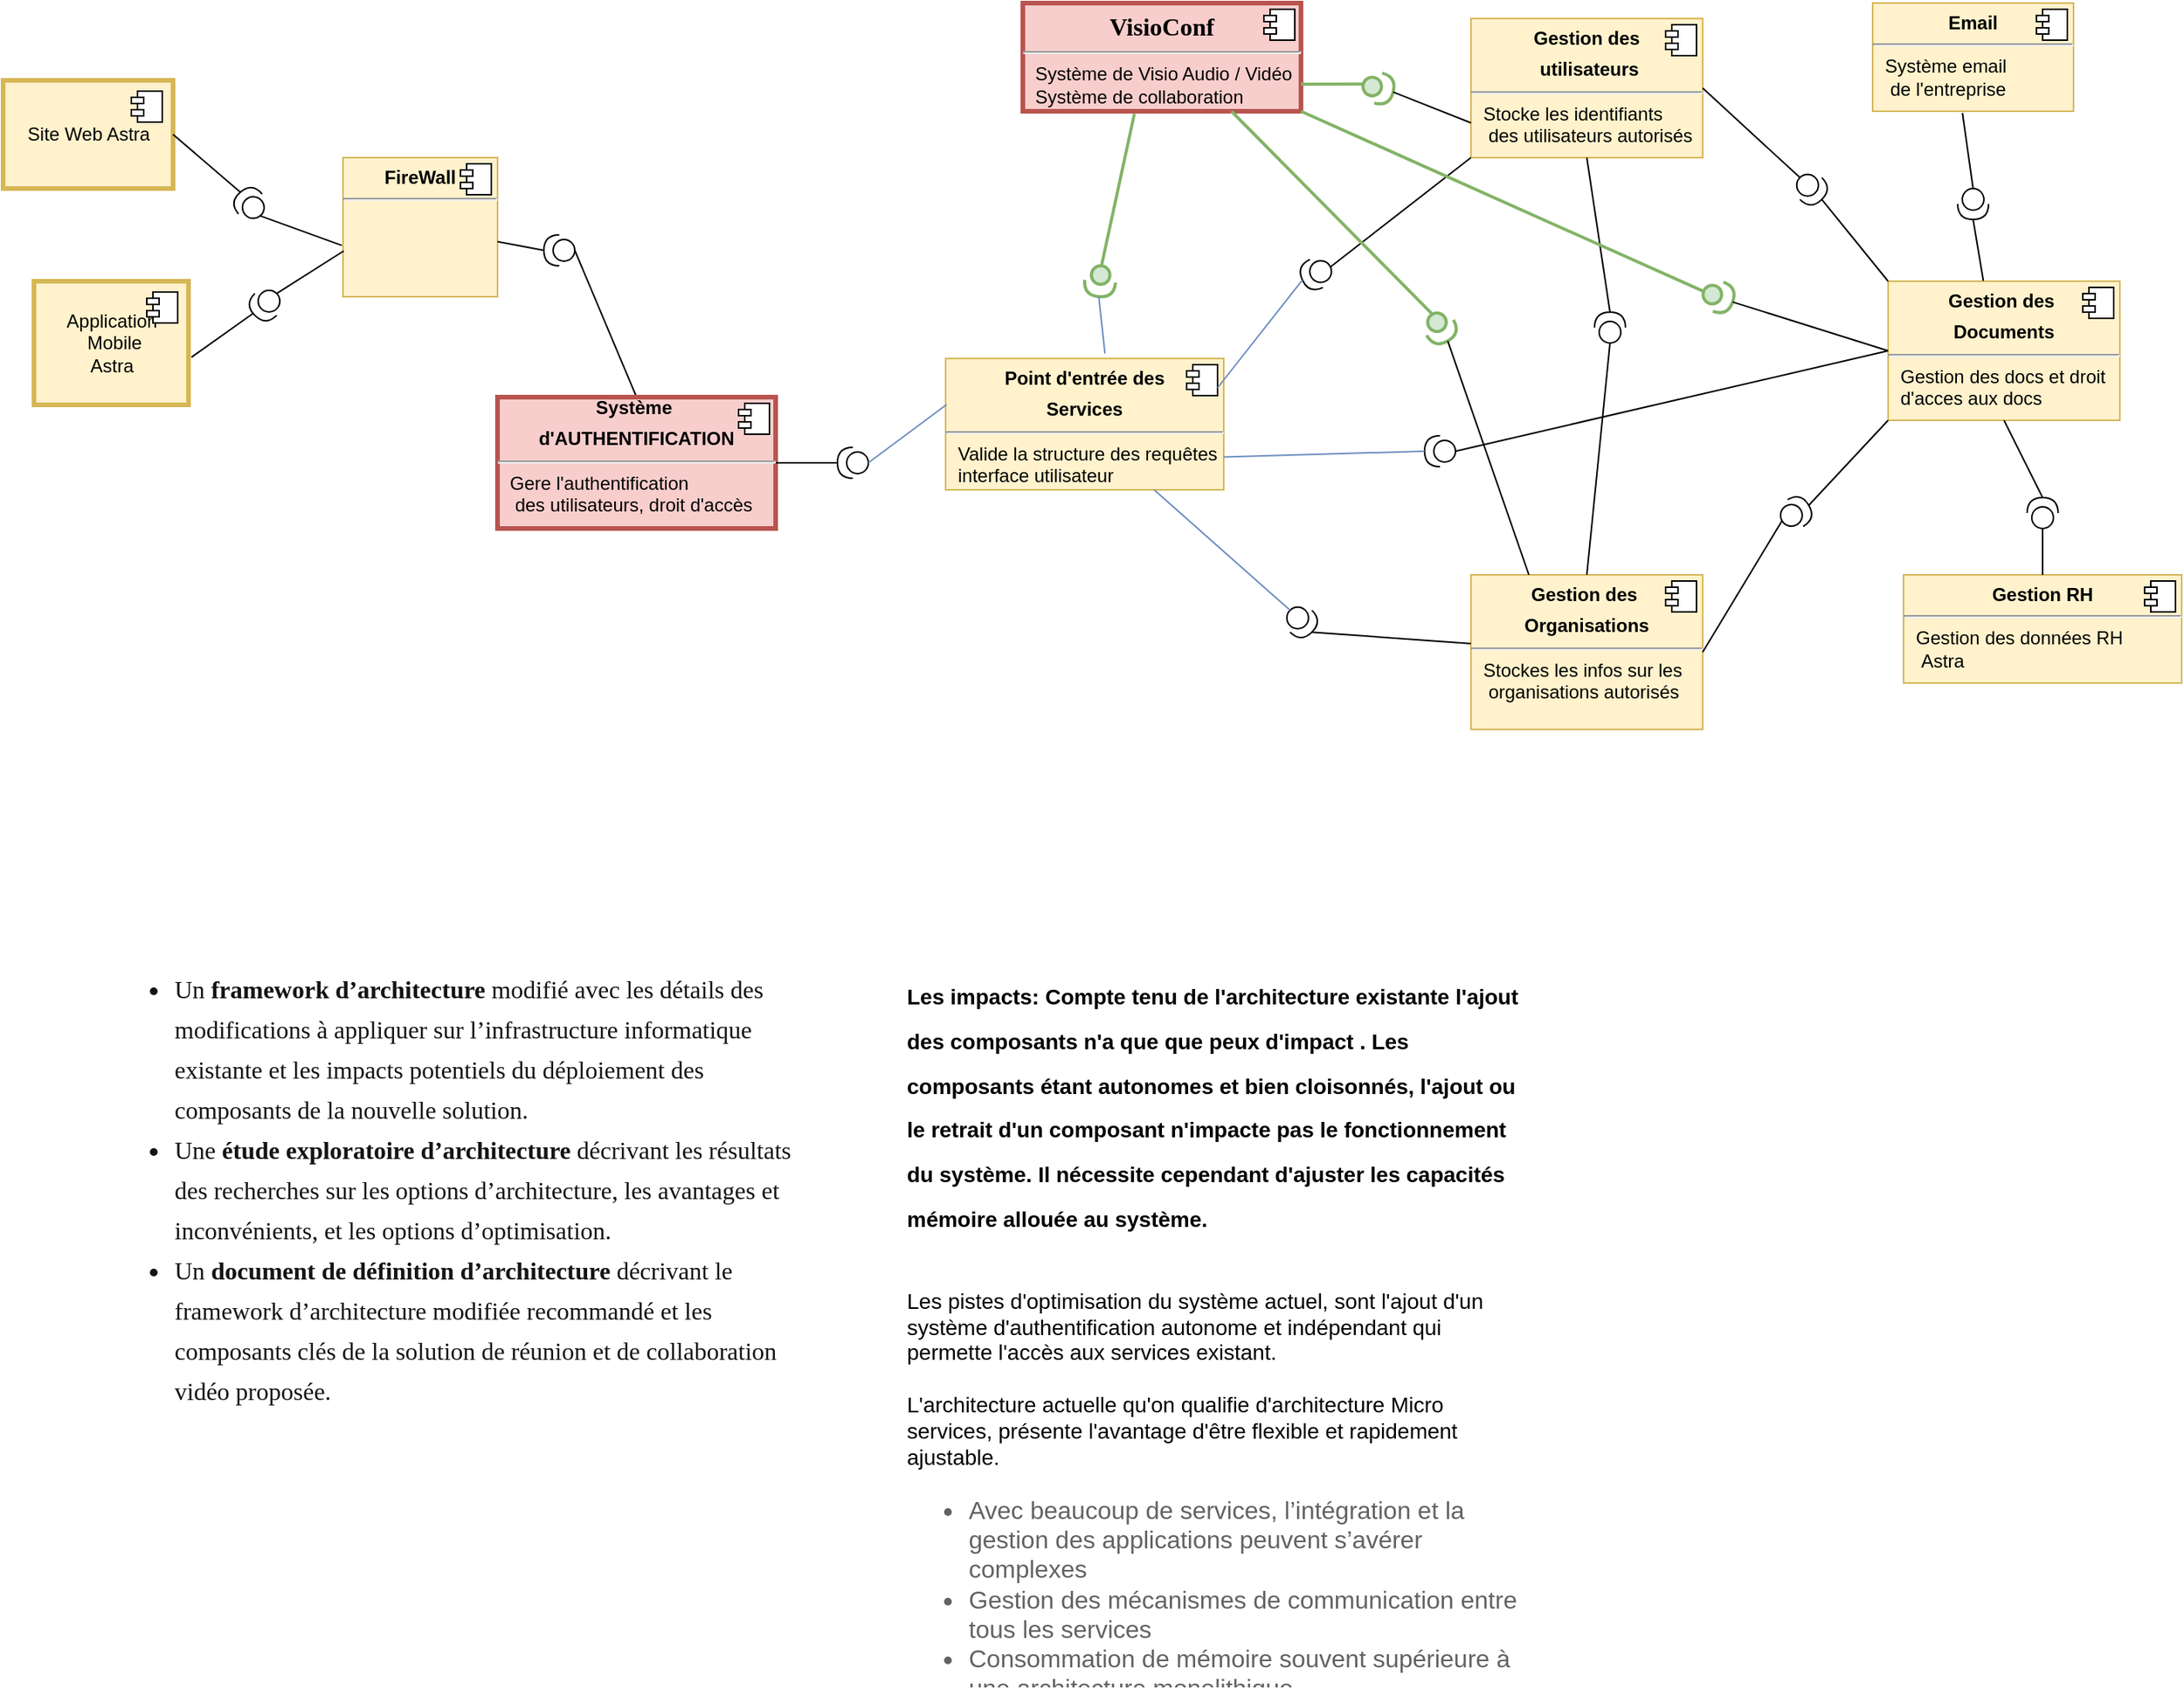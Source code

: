 <mxfile version="14.2.9" type="github" pages="6">
  <diagram id="t8K_BKBWhnZSyjOZ11cl" name="Archi_GlobalAstra">
    <mxGraphModel dx="2932" dy="616" grid="1" gridSize="10" guides="1" tooltips="1" connect="1" arrows="1" fold="1" page="1" pageScale="1" pageWidth="1654" pageHeight="2336" math="0" shadow="0">
      <root>
        <mxCell id="0" />
        <mxCell id="1" parent="0" />
        <mxCell id="uNmWDIXOQhBQJinFRoVR-4" value="&lt;p style=&quot;margin: 0px ; margin-top: 6px ; text-align: center&quot;&gt;&lt;b&gt;Gestion des&lt;/b&gt;&lt;/p&gt;&lt;p style=&quot;margin: 0px ; margin-top: 6px ; text-align: center&quot;&gt;&lt;b&gt;&amp;nbsp;utilisateurs&lt;/b&gt;&lt;/p&gt;&lt;hr&gt;&lt;p style=&quot;margin: 0px ; margin-left: 8px&quot;&gt;Stocke les identifiants&lt;/p&gt;&lt;p style=&quot;margin: 0px ; margin-left: 8px&quot;&gt;&amp;nbsp;des utilisateurs autorisés&lt;br&gt;&lt;br&gt;&lt;/p&gt;" style="align=left;overflow=fill;html=1;dropTarget=0;fillColor=#fff2cc;strokeColor=#d6b656;" vertex="1" parent="1">
          <mxGeometry x="950" y="30" width="150" height="90" as="geometry" />
        </mxCell>
        <mxCell id="uNmWDIXOQhBQJinFRoVR-5" value="" style="shape=component;jettyWidth=8;jettyHeight=4;" vertex="1" parent="uNmWDIXOQhBQJinFRoVR-4">
          <mxGeometry x="1" width="20" height="20" relative="1" as="geometry">
            <mxPoint x="-24" y="4" as="offset" />
          </mxGeometry>
        </mxCell>
        <mxCell id="uNmWDIXOQhBQJinFRoVR-44" value="&lt;p style=&quot;margin: 0px ; margin-top: 6px ; text-align: center&quot;&gt;&lt;b style=&quot;font-family: &amp;#34;verdana&amp;#34; ; font-size: medium&quot;&gt;VisioConf&lt;/b&gt;&lt;br&gt;&lt;/p&gt;&lt;hr&gt;&lt;p style=&quot;margin: 0px ; margin-left: 8px&quot;&gt;Système de Visio Audio / Vidéo&lt;/p&gt;&lt;p style=&quot;margin: 0px ; margin-left: 8px&quot;&gt;Système de collaboration&lt;/p&gt;&lt;p style=&quot;margin: 0px ; margin-left: 8px&quot;&gt;&lt;br&gt;&lt;/p&gt;" style="align=left;overflow=fill;html=1;dropTarget=0;fillColor=#f8cecc;strokeColor=#b85450;strokeWidth=3;" vertex="1" parent="1">
          <mxGeometry x="660" y="20" width="180" height="70" as="geometry" />
        </mxCell>
        <mxCell id="uNmWDIXOQhBQJinFRoVR-45" value="" style="shape=component;jettyWidth=8;jettyHeight=4;" vertex="1" parent="uNmWDIXOQhBQJinFRoVR-44">
          <mxGeometry x="1" width="20" height="20" relative="1" as="geometry">
            <mxPoint x="-24" y="4" as="offset" />
          </mxGeometry>
        </mxCell>
        <mxCell id="jVSZVKWOK95pv_yEcDNA-1" value="&lt;p style=&quot;margin: 0px ; margin-top: 6px ; text-align: center&quot;&gt;&lt;b&gt;FireWall&lt;/b&gt;&lt;/p&gt;&lt;hr&gt;&lt;p style=&quot;margin: 0px ; margin-left: 8px&quot;&gt;&lt;br&gt;&lt;br&gt;&lt;/p&gt;" style="align=left;overflow=fill;html=1;dropTarget=0;fillColor=#fff2cc;strokeColor=#d6b656;" vertex="1" parent="1">
          <mxGeometry x="220" y="120" width="100" height="90" as="geometry" />
        </mxCell>
        <mxCell id="jVSZVKWOK95pv_yEcDNA-2" value="" style="shape=component;jettyWidth=8;jettyHeight=4;" vertex="1" parent="jVSZVKWOK95pv_yEcDNA-1">
          <mxGeometry x="1" width="20" height="20" relative="1" as="geometry">
            <mxPoint x="-24" y="4" as="offset" />
          </mxGeometry>
        </mxCell>
        <mxCell id="jVSZVKWOK95pv_yEcDNA-3" value="&lt;p style=&quot;margin: 0px ; margin-top: 6px ; text-align: center&quot;&gt;&lt;b&gt;Point d&#39;entrée&amp;nbsp;des&lt;/b&gt;&lt;/p&gt;&lt;p style=&quot;margin: 0px ; margin-top: 6px ; text-align: center&quot;&gt;&lt;b&gt;Services&lt;/b&gt;&lt;/p&gt;&lt;hr&gt;&lt;p style=&quot;margin: 0px ; margin-left: 8px&quot;&gt;Valide la structure des requêtes&lt;/p&gt;&lt;p style=&quot;margin: 0px ; margin-left: 8px&quot;&gt;interface utilisateur&lt;br&gt;&lt;br&gt;&lt;/p&gt;" style="align=left;overflow=fill;html=1;dropTarget=0;fillColor=#fff2cc;strokeColor=#d6b656;" vertex="1" parent="1">
          <mxGeometry x="610" y="250" width="180" height="85" as="geometry" />
        </mxCell>
        <mxCell id="jVSZVKWOK95pv_yEcDNA-4" value="" style="shape=component;jettyWidth=8;jettyHeight=4;" vertex="1" parent="jVSZVKWOK95pv_yEcDNA-3">
          <mxGeometry x="1" width="20" height="20" relative="1" as="geometry">
            <mxPoint x="-24" y="4" as="offset" />
          </mxGeometry>
        </mxCell>
        <mxCell id="jVSZVKWOK95pv_yEcDNA-5" value="" style="shape=providedRequiredInterface;html=1;verticalLabelPosition=bottom;rotation=-180;" vertex="1" parent="1">
          <mxGeometry x="350" y="170" width="20" height="20" as="geometry" />
        </mxCell>
        <mxCell id="jVSZVKWOK95pv_yEcDNA-6" value="" style="endArrow=none;html=1;entryX=1;entryY=0.5;entryDx=0;entryDy=0;entryPerimeter=0;" edge="1" parent="1" source="jVSZVKWOK95pv_yEcDNA-1" target="jVSZVKWOK95pv_yEcDNA-5">
          <mxGeometry width="50" height="50" relative="1" as="geometry">
            <mxPoint x="100" y="290" as="sourcePoint" />
            <mxPoint x="90" y="190" as="targetPoint" />
          </mxGeometry>
        </mxCell>
        <mxCell id="jVSZVKWOK95pv_yEcDNA-7" value="" style="endArrow=none;html=1;entryX=0;entryY=0.5;entryDx=0;entryDy=0;entryPerimeter=0;exitX=0.5;exitY=0;exitDx=0;exitDy=0;" edge="1" parent="1" source="TABUdnuH4LM6GMjATklA-2" target="jVSZVKWOK95pv_yEcDNA-5">
          <mxGeometry width="50" height="50" relative="1" as="geometry">
            <mxPoint x="370" y="270" as="sourcePoint" />
            <mxPoint x="180" y="294" as="targetPoint" />
          </mxGeometry>
        </mxCell>
        <mxCell id="jVSZVKWOK95pv_yEcDNA-8" value="&lt;p style=&quot;margin: 0px ; margin-top: 6px ; text-align: center&quot;&gt;&lt;b&gt;Gestion des&amp;nbsp;&lt;/b&gt;&lt;/p&gt;&lt;p style=&quot;margin: 0px ; margin-top: 6px ; text-align: center&quot;&gt;&lt;b&gt;Organisations&lt;/b&gt;&lt;/p&gt;&lt;hr&gt;&lt;p style=&quot;margin: 0px ; margin-left: 8px&quot;&gt;Stockes les infos sur les&lt;/p&gt;&lt;p style=&quot;margin: 0px ; margin-left: 8px&quot;&gt;&amp;nbsp;organisations autorisés&lt;/p&gt;&lt;p style=&quot;margin: 0px ; margin-left: 8px&quot;&gt;&lt;br&gt;&lt;br&gt;&lt;/p&gt;" style="align=left;overflow=fill;html=1;dropTarget=0;fillColor=#fff2cc;strokeColor=#d6b656;" vertex="1" parent="1">
          <mxGeometry x="950" y="390" width="150" height="100" as="geometry" />
        </mxCell>
        <mxCell id="jVSZVKWOK95pv_yEcDNA-9" value="" style="shape=component;jettyWidth=8;jettyHeight=4;" vertex="1" parent="jVSZVKWOK95pv_yEcDNA-8">
          <mxGeometry x="1" width="20" height="20" relative="1" as="geometry">
            <mxPoint x="-24" y="4" as="offset" />
          </mxGeometry>
        </mxCell>
        <mxCell id="jVSZVKWOK95pv_yEcDNA-10" value="&lt;p style=&quot;margin: 0px ; margin-top: 6px ; text-align: center&quot;&gt;&lt;b&gt;Gestion des&amp;nbsp;&lt;/b&gt;&lt;/p&gt;&lt;p style=&quot;margin: 0px ; margin-top: 6px ; text-align: center&quot;&gt;&lt;b&gt;Documents&lt;/b&gt;&lt;/p&gt;&lt;hr&gt;&lt;p style=&quot;margin: 0px ; margin-left: 8px&quot;&gt;Gestion des docs et droit&amp;nbsp;&lt;/p&gt;&lt;p style=&quot;margin: 0px ; margin-left: 8px&quot;&gt;d&#39;acces aux docs&lt;br&gt;&lt;br&gt;&lt;/p&gt;" style="align=left;overflow=fill;html=1;dropTarget=0;fillColor=#fff2cc;strokeColor=#d6b656;" vertex="1" parent="1">
          <mxGeometry x="1220" y="200" width="150" height="90" as="geometry" />
        </mxCell>
        <mxCell id="jVSZVKWOK95pv_yEcDNA-11" value="" style="shape=component;jettyWidth=8;jettyHeight=4;" vertex="1" parent="jVSZVKWOK95pv_yEcDNA-10">
          <mxGeometry x="1" width="20" height="20" relative="1" as="geometry">
            <mxPoint x="-24" y="4" as="offset" />
          </mxGeometry>
        </mxCell>
        <mxCell id="TABUdnuH4LM6GMjATklA-2" value="&lt;div style=&quot;text-align: center&quot;&gt;&lt;span&gt;&lt;b&gt;Système&lt;/b&gt;&lt;/span&gt;&lt;b&gt;&amp;nbsp;&lt;/b&gt;&lt;/div&gt;&lt;p style=&quot;margin: 0px ; margin-top: 6px ; text-align: center&quot;&gt;&lt;b&gt;d&#39;AUTHENTIFICATION&lt;/b&gt;&lt;/p&gt;&lt;hr&gt;&lt;p style=&quot;margin: 0px ; margin-left: 8px&quot;&gt;Gere l&#39;authentification&lt;/p&gt;&lt;p style=&quot;margin: 0px ; margin-left: 8px&quot;&gt;&amp;nbsp;des utilisateurs, droit d&#39;accès&lt;br&gt;&lt;br&gt;&lt;/p&gt;" style="align=left;overflow=fill;html=1;dropTarget=0;fillColor=#f8cecc;strokeColor=#b85450;strokeWidth=3;" vertex="1" parent="1">
          <mxGeometry x="320" y="275" width="180" height="85" as="geometry" />
        </mxCell>
        <mxCell id="TABUdnuH4LM6GMjATklA-3" value="" style="shape=component;jettyWidth=8;jettyHeight=4;" vertex="1" parent="TABUdnuH4LM6GMjATklA-2">
          <mxGeometry x="1" width="20" height="20" relative="1" as="geometry">
            <mxPoint x="-24" y="4" as="offset" />
          </mxGeometry>
        </mxCell>
        <mxCell id="TABUdnuH4LM6GMjATklA-5" value="&lt;p style=&quot;margin: 0px ; margin-top: 6px ; text-align: center&quot;&gt;&lt;b&gt;Gestion RH&lt;/b&gt;&lt;/p&gt;&lt;hr&gt;&lt;p style=&quot;margin: 0px ; margin-left: 8px&quot;&gt;Gestion des données RH&lt;/p&gt;&lt;p style=&quot;margin: 0px ; margin-left: 8px&quot;&gt;&amp;nbsp;Astra&lt;br&gt;&lt;/p&gt;" style="align=left;overflow=fill;html=1;dropTarget=0;fillColor=#fff2cc;strokeColor=#d6b656;" vertex="1" parent="1">
          <mxGeometry x="1230" y="390" width="180" height="70" as="geometry" />
        </mxCell>
        <mxCell id="TABUdnuH4LM6GMjATklA-6" value="" style="shape=component;jettyWidth=8;jettyHeight=4;" vertex="1" parent="TABUdnuH4LM6GMjATklA-5">
          <mxGeometry x="1" width="20" height="20" relative="1" as="geometry">
            <mxPoint x="-24" y="4" as="offset" />
          </mxGeometry>
        </mxCell>
        <mxCell id="TABUdnuH4LM6GMjATklA-7" value="&lt;p style=&quot;margin: 0px ; margin-top: 6px ; text-align: center&quot;&gt;&lt;b&gt;Email&lt;/b&gt;&lt;/p&gt;&lt;hr&gt;&lt;p style=&quot;margin: 0px ; margin-left: 8px&quot;&gt;Système email&lt;/p&gt;&lt;p style=&quot;margin: 0px ; margin-left: 8px&quot;&gt;&amp;nbsp;de l&#39;entreprise&lt;br&gt;&lt;br&gt;&lt;/p&gt;" style="align=left;overflow=fill;html=1;dropTarget=0;fillColor=#fff2cc;strokeColor=#d6b656;" vertex="1" parent="1">
          <mxGeometry x="1210" y="20" width="130" height="70" as="geometry" />
        </mxCell>
        <mxCell id="TABUdnuH4LM6GMjATklA-8" value="" style="shape=component;jettyWidth=8;jettyHeight=4;" vertex="1" parent="TABUdnuH4LM6GMjATklA-7">
          <mxGeometry x="1" width="20" height="20" relative="1" as="geometry">
            <mxPoint x="-24" y="4" as="offset" />
          </mxGeometry>
        </mxCell>
        <mxCell id="TABUdnuH4LM6GMjATklA-9" value="" style="shape=providedRequiredInterface;html=1;verticalLabelPosition=bottom;rotation=-180;" vertex="1" parent="1">
          <mxGeometry x="540" y="307.5" width="20" height="20" as="geometry" />
        </mxCell>
        <mxCell id="TABUdnuH4LM6GMjATklA-10" value="" style="endArrow=none;html=1;entryX=1;entryY=0.5;entryDx=0;entryDy=0;entryPerimeter=0;exitX=1;exitY=0.5;exitDx=0;exitDy=0;" edge="1" parent="1" source="TABUdnuH4LM6GMjATklA-2" target="TABUdnuH4LM6GMjATklA-9">
          <mxGeometry width="50" height="50" relative="1" as="geometry">
            <mxPoint x="490" y="370" as="sourcePoint" />
            <mxPoint x="520" y="150" as="targetPoint" />
          </mxGeometry>
        </mxCell>
        <mxCell id="TABUdnuH4LM6GMjATklA-11" value="" style="endArrow=none;html=1;exitX=0;exitY=0.5;exitDx=0;exitDy=0;exitPerimeter=0;fillColor=#dae8fc;strokeColor=#6c8ebf;entryX=0.004;entryY=0.35;entryDx=0;entryDy=0;entryPerimeter=0;" edge="1" parent="1" source="TABUdnuH4LM6GMjATklA-9" target="jVSZVKWOK95pv_yEcDNA-3">
          <mxGeometry width="50" height="50" relative="1" as="geometry">
            <mxPoint x="420" y="315" as="sourcePoint" />
            <mxPoint x="570" y="270" as="targetPoint" />
          </mxGeometry>
        </mxCell>
        <mxCell id="TABUdnuH4LM6GMjATklA-13" value="" style="shape=providedRequiredInterface;html=1;verticalLabelPosition=bottom;rotation=-205;" vertex="1" parent="1">
          <mxGeometry x="840" y="185" width="20" height="20" as="geometry" />
        </mxCell>
        <mxCell id="TABUdnuH4LM6GMjATklA-14" value="" style="shape=providedRequiredInterface;html=1;verticalLabelPosition=bottom;rotation=-180;" vertex="1" parent="1">
          <mxGeometry x="920" y="300" width="20" height="20" as="geometry" />
        </mxCell>
        <mxCell id="TABUdnuH4LM6GMjATklA-15" value="" style="endArrow=none;html=1;entryX=1;entryY=0.5;entryDx=0;entryDy=0;entryPerimeter=0;fillColor=#dae8fc;strokeColor=#6c8ebf;exitX=1;exitY=0.75;exitDx=0;exitDy=0;" edge="1" parent="1" source="jVSZVKWOK95pv_yEcDNA-4" target="TABUdnuH4LM6GMjATklA-13">
          <mxGeometry width="50" height="50" relative="1" as="geometry">
            <mxPoint x="760" y="250" as="sourcePoint" />
            <mxPoint x="827" y="205" as="targetPoint" />
          </mxGeometry>
        </mxCell>
        <mxCell id="TABUdnuH4LM6GMjATklA-16" value="" style="endArrow=none;html=1;exitX=0;exitY=0.5;exitDx=0;exitDy=0;entryX=0;entryY=1;entryDx=0;entryDy=0;exitPerimeter=0;" edge="1" parent="1" source="TABUdnuH4LM6GMjATklA-13" target="uNmWDIXOQhBQJinFRoVR-4">
          <mxGeometry width="50" height="50" relative="1" as="geometry">
            <mxPoint x="860" y="185" as="sourcePoint" />
            <mxPoint x="940.937" y="124.226" as="targetPoint" />
          </mxGeometry>
        </mxCell>
        <mxCell id="TABUdnuH4LM6GMjATklA-17" value="" style="endArrow=none;html=1;entryX=1;entryY=0.5;entryDx=0;entryDy=0;entryPerimeter=0;fillColor=#dae8fc;strokeColor=#6c8ebf;exitX=1;exitY=0.75;exitDx=0;exitDy=0;" edge="1" parent="1" source="jVSZVKWOK95pv_yEcDNA-3" target="TABUdnuH4LM6GMjATklA-14">
          <mxGeometry width="50" height="50" relative="1" as="geometry">
            <mxPoint x="790" y="305" as="sourcePoint" />
            <mxPoint x="870" y="265" as="targetPoint" />
          </mxGeometry>
        </mxCell>
        <mxCell id="TABUdnuH4LM6GMjATklA-18" value="" style="endArrow=none;html=1;exitX=0;exitY=0.5;exitDx=0;exitDy=0;exitPerimeter=0;entryX=0;entryY=0.5;entryDx=0;entryDy=0;" edge="1" parent="1" source="TABUdnuH4LM6GMjATklA-14" target="jVSZVKWOK95pv_yEcDNA-10">
          <mxGeometry width="50" height="50" relative="1" as="geometry">
            <mxPoint x="950.0" y="230" as="sourcePoint" />
            <mxPoint x="1110.72" y="230" as="targetPoint" />
          </mxGeometry>
        </mxCell>
        <mxCell id="TABUdnuH4LM6GMjATklA-19" value="" style="shape=providedRequiredInterface;html=1;verticalLabelPosition=bottom;rotation=-90;" vertex="1" parent="1">
          <mxGeometry x="1030" y="220" width="20" height="20" as="geometry" />
        </mxCell>
        <mxCell id="TABUdnuH4LM6GMjATklA-20" value="" style="endArrow=none;html=1;exitX=1;exitY=0.5;exitDx=0;exitDy=0;exitPerimeter=0;entryX=0.5;entryY=1;entryDx=0;entryDy=0;" edge="1" parent="1" source="TABUdnuH4LM6GMjATklA-19" target="uNmWDIXOQhBQJinFRoVR-4">
          <mxGeometry width="50" height="50" relative="1" as="geometry">
            <mxPoint x="1070" y="210" as="sourcePoint" />
            <mxPoint x="1120" y="160" as="targetPoint" />
          </mxGeometry>
        </mxCell>
        <mxCell id="TABUdnuH4LM6GMjATklA-21" value="" style="endArrow=none;html=1;entryX=0;entryY=0.5;entryDx=0;entryDy=0;entryPerimeter=0;exitX=0.5;exitY=0;exitDx=0;exitDy=0;" edge="1" parent="1" source="jVSZVKWOK95pv_yEcDNA-8" target="TABUdnuH4LM6GMjATklA-19">
          <mxGeometry width="50" height="50" relative="1" as="geometry">
            <mxPoint x="1010" y="360" as="sourcePoint" />
            <mxPoint x="1060" y="310" as="targetPoint" />
          </mxGeometry>
        </mxCell>
        <mxCell id="TABUdnuH4LM6GMjATklA-22" value="" style="shape=providedRequiredInterface;html=1;verticalLabelPosition=bottom;rotation=45;" vertex="1" parent="1">
          <mxGeometry x="1160" y="130" width="20" height="20" as="geometry" />
        </mxCell>
        <mxCell id="TABUdnuH4LM6GMjATklA-23" value="" style="shape=providedRequiredInterface;html=1;verticalLabelPosition=bottom;rotation=-30;" vertex="1" parent="1">
          <mxGeometry x="1150" y="340" width="20" height="20" as="geometry" />
        </mxCell>
        <mxCell id="TABUdnuH4LM6GMjATklA-24" value="" style="endArrow=none;html=1;entryX=0;entryY=1;entryDx=0;entryDy=0;exitX=1;exitY=0.5;exitDx=0;exitDy=0;exitPerimeter=0;" edge="1" parent="1" source="TABUdnuH4LM6GMjATklA-23" target="jVSZVKWOK95pv_yEcDNA-10">
          <mxGeometry width="50" height="50" relative="1" as="geometry">
            <mxPoint x="1250" y="300" as="sourcePoint" />
            <mxPoint x="1300" y="250" as="targetPoint" />
          </mxGeometry>
        </mxCell>
        <mxCell id="TABUdnuH4LM6GMjATklA-25" value="" style="endArrow=none;html=1;entryX=0;entryY=0.5;entryDx=0;entryDy=0;entryPerimeter=0;exitX=1;exitY=0.5;exitDx=0;exitDy=0;" edge="1" parent="1" source="jVSZVKWOK95pv_yEcDNA-8" target="TABUdnuH4LM6GMjATklA-23">
          <mxGeometry width="50" height="50" relative="1" as="geometry">
            <mxPoint x="1120" y="345" as="sourcePoint" />
            <mxPoint x="1170" y="295" as="targetPoint" />
          </mxGeometry>
        </mxCell>
        <mxCell id="TABUdnuH4LM6GMjATklA-26" value="" style="endArrow=none;html=1;entryX=0;entryY=0;entryDx=0;entryDy=0;exitX=1;exitY=0.5;exitDx=0;exitDy=0;exitPerimeter=0;" edge="1" parent="1" source="TABUdnuH4LM6GMjATklA-22" target="jVSZVKWOK95pv_yEcDNA-10">
          <mxGeometry width="50" height="50" relative="1" as="geometry">
            <mxPoint x="1010" y="360" as="sourcePoint" />
            <mxPoint x="1060" y="310" as="targetPoint" />
          </mxGeometry>
        </mxCell>
        <mxCell id="TABUdnuH4LM6GMjATklA-27" value="" style="endArrow=none;html=1;entryX=0;entryY=0.5;entryDx=0;entryDy=0;entryPerimeter=0;exitX=1;exitY=0.5;exitDx=0;exitDy=0;" edge="1" parent="1" source="uNmWDIXOQhBQJinFRoVR-4" target="TABUdnuH4LM6GMjATklA-22">
          <mxGeometry width="50" height="50" relative="1" as="geometry">
            <mxPoint x="1010" y="360" as="sourcePoint" />
            <mxPoint x="1060" y="310" as="targetPoint" />
          </mxGeometry>
        </mxCell>
        <mxCell id="TABUdnuH4LM6GMjATklA-28" value="" style="shape=providedRequiredInterface;html=1;verticalLabelPosition=bottom;rotation=90;" vertex="1" parent="1">
          <mxGeometry x="1265" y="140" width="20" height="20" as="geometry" />
        </mxCell>
        <mxCell id="TABUdnuH4LM6GMjATklA-29" value="" style="shape=providedRequiredInterface;html=1;verticalLabelPosition=bottom;rotation=-90;" vertex="1" parent="1">
          <mxGeometry x="1310" y="340" width="20" height="20" as="geometry" />
        </mxCell>
        <mxCell id="TABUdnuH4LM6GMjATklA-30" value="" style="endArrow=none;html=1;entryX=1;entryY=0.5;entryDx=0;entryDy=0;entryPerimeter=0;exitX=0.411;exitY=-0.003;exitDx=0;exitDy=0;exitPerimeter=0;" edge="1" parent="1" source="jVSZVKWOK95pv_yEcDNA-10" target="TABUdnuH4LM6GMjATklA-28">
          <mxGeometry width="50" height="50" relative="1" as="geometry">
            <mxPoint x="1460" y="185" as="sourcePoint" />
            <mxPoint x="1510" y="135" as="targetPoint" />
          </mxGeometry>
        </mxCell>
        <mxCell id="TABUdnuH4LM6GMjATklA-31" value="" style="endArrow=none;html=1;entryX=0.447;entryY=1.016;entryDx=0;entryDy=0;entryPerimeter=0;exitX=0;exitY=0.5;exitDx=0;exitDy=0;exitPerimeter=0;" edge="1" parent="1" source="TABUdnuH4LM6GMjATklA-28" target="TABUdnuH4LM6GMjATklA-7">
          <mxGeometry width="50" height="50" relative="1" as="geometry">
            <mxPoint x="1433.98" y="169.73" as="sourcePoint" />
            <mxPoint x="1430" y="110" as="targetPoint" />
          </mxGeometry>
        </mxCell>
        <mxCell id="TABUdnuH4LM6GMjATklA-32" value="" style="endArrow=none;html=1;entryX=0;entryY=0.5;entryDx=0;entryDy=0;entryPerimeter=0;exitX=0.5;exitY=0;exitDx=0;exitDy=0;" edge="1" parent="1" source="TABUdnuH4LM6GMjATklA-5" target="TABUdnuH4LM6GMjATklA-29">
          <mxGeometry width="50" height="50" relative="1" as="geometry">
            <mxPoint x="1401.99" y="469.86" as="sourcePoint" />
            <mxPoint x="1398.01" y="410.13" as="targetPoint" />
          </mxGeometry>
        </mxCell>
        <mxCell id="TABUdnuH4LM6GMjATklA-33" value="" style="endArrow=none;html=1;exitX=1;exitY=0.5;exitDx=0;exitDy=0;exitPerimeter=0;entryX=0.5;entryY=1;entryDx=0;entryDy=0;" edge="1" parent="1" source="TABUdnuH4LM6GMjATklA-29" target="jVSZVKWOK95pv_yEcDNA-10">
          <mxGeometry width="50" height="50" relative="1" as="geometry">
            <mxPoint x="1297.0" y="349.73" as="sourcePoint" />
            <mxPoint x="1293.01" y="290" as="targetPoint" />
          </mxGeometry>
        </mxCell>
        <mxCell id="TABUdnuH4LM6GMjATklA-34" value="" style="shape=providedRequiredInterface;html=1;verticalLabelPosition=bottom;rotation=60;fillColor=#d5e8d4;strokeColor=#82b366;strokeWidth=2;" vertex="1" parent="1">
          <mxGeometry x="920" y="220" width="20" height="20" as="geometry" />
        </mxCell>
        <mxCell id="fGQl1npdr08P0E_O5h-U-1" value="" style="shape=providedRequiredInterface;html=1;verticalLabelPosition=bottom;rotation=95;fillColor=#d5e8d4;strokeColor=#82b366;strokeWidth=2;" vertex="1" parent="1">
          <mxGeometry x="700" y="190" width="20" height="20" as="geometry" />
        </mxCell>
        <mxCell id="fGQl1npdr08P0E_O5h-U-2" value="" style="endArrow=none;html=1;entryX=0.401;entryY=1.024;entryDx=0;entryDy=0;entryPerimeter=0;exitX=0;exitY=0.5;exitDx=0;exitDy=0;exitPerimeter=0;fillColor=#d5e8d4;strokeColor=#82b366;strokeWidth=2;" edge="1" parent="1" source="fGQl1npdr08P0E_O5h-U-1" target="uNmWDIXOQhBQJinFRoVR-44">
          <mxGeometry width="50" height="50" relative="1" as="geometry">
            <mxPoint x="597" y="200" as="sourcePoint" />
            <mxPoint x="647" y="150" as="targetPoint" />
          </mxGeometry>
        </mxCell>
        <mxCell id="fGQl1npdr08P0E_O5h-U-3" value="" style="endArrow=none;html=1;entryX=1;entryY=0.5;entryDx=0;entryDy=0;entryPerimeter=0;fillColor=#dae8fc;strokeColor=#6c8ebf;exitX=0.573;exitY=-0.037;exitDx=0;exitDy=0;exitPerimeter=0;" edge="1" parent="1" source="jVSZVKWOK95pv_yEcDNA-3" target="fGQl1npdr08P0E_O5h-U-1">
          <mxGeometry width="50" height="50" relative="1" as="geometry">
            <mxPoint x="680" y="240" as="sourcePoint" />
            <mxPoint x="729.18" y="132.16" as="targetPoint" />
          </mxGeometry>
        </mxCell>
        <mxCell id="fGQl1npdr08P0E_O5h-U-5" value="" style="shape=providedRequiredInterface;html=1;verticalLabelPosition=bottom;rotation=15;fillColor=#d5e8d4;strokeColor=#82b366;strokeWidth=2;" vertex="1" parent="1">
          <mxGeometry x="880" y="65" width="20" height="20" as="geometry" />
        </mxCell>
        <mxCell id="fGQl1npdr08P0E_O5h-U-6" value="" style="endArrow=none;html=1;entryX=0.75;entryY=1;entryDx=0;entryDy=0;exitX=0;exitY=0.5;exitDx=0;exitDy=0;exitPerimeter=0;fillColor=#d5e8d4;strokeColor=#82b366;strokeWidth=2;" edge="1" parent="1" source="TABUdnuH4LM6GMjATklA-34" target="uNmWDIXOQhBQJinFRoVR-44">
          <mxGeometry width="50" height="50" relative="1" as="geometry">
            <mxPoint x="920" y="220" as="sourcePoint" />
            <mxPoint x="1040" y="270" as="targetPoint" />
          </mxGeometry>
        </mxCell>
        <mxCell id="fGQl1npdr08P0E_O5h-U-7" value="" style="endArrow=none;html=1;entryX=1;entryY=0.5;entryDx=0;entryDy=0;entryPerimeter=0;exitX=0.25;exitY=0;exitDx=0;exitDy=0;" edge="1" parent="1" source="jVSZVKWOK95pv_yEcDNA-8" target="TABUdnuH4LM6GMjATklA-34">
          <mxGeometry width="50" height="50" relative="1" as="geometry">
            <mxPoint x="990" y="380" as="sourcePoint" />
            <mxPoint x="830" y="370" as="targetPoint" />
          </mxGeometry>
        </mxCell>
        <mxCell id="fGQl1npdr08P0E_O5h-U-8" value="" style="endArrow=none;html=1;entryX=1;entryY=0.75;entryDx=0;entryDy=0;exitX=0;exitY=0.5;exitDx=0;exitDy=0;exitPerimeter=0;fillColor=#d5e8d4;strokeColor=#82b366;strokeWidth=2;" edge="1" parent="1" source="fGQl1npdr08P0E_O5h-U-5" target="uNmWDIXOQhBQJinFRoVR-44">
          <mxGeometry width="50" height="50" relative="1" as="geometry">
            <mxPoint x="945" y="241.34" as="sourcePoint" />
            <mxPoint x="785" y="130" as="targetPoint" />
          </mxGeometry>
        </mxCell>
        <mxCell id="fGQl1npdr08P0E_O5h-U-9" value="" style="endArrow=none;html=1;entryX=1;entryY=0.5;entryDx=0;entryDy=0;exitX=0;exitY=0.75;exitDx=0;exitDy=0;entryPerimeter=0;" edge="1" parent="1" source="uNmWDIXOQhBQJinFRoVR-4" target="fGQl1npdr08P0E_O5h-U-5">
          <mxGeometry width="50" height="50" relative="1" as="geometry">
            <mxPoint x="890.341" y="97.412" as="sourcePoint" />
            <mxPoint x="820" y="97.5" as="targetPoint" />
          </mxGeometry>
        </mxCell>
        <mxCell id="fGQl1npdr08P0E_O5h-U-10" value="" style="shape=providedRequiredInterface;html=1;verticalLabelPosition=bottom;rotation=20;fillColor=#d5e8d4;strokeColor=#82b366;strokeWidth=2;" vertex="1" parent="1">
          <mxGeometry x="1100" y="200" width="20" height="20" as="geometry" />
        </mxCell>
        <mxCell id="fGQl1npdr08P0E_O5h-U-11" value="" style="endArrow=none;html=1;entryX=1;entryY=1;entryDx=0;entryDy=0;exitX=0;exitY=0.5;exitDx=0;exitDy=0;exitPerimeter=0;fillColor=#d5e8d4;strokeColor=#82b366;strokeWidth=2;" edge="1" parent="1" source="fGQl1npdr08P0E_O5h-U-10" target="uNmWDIXOQhBQJinFRoVR-44">
          <mxGeometry width="50" height="50" relative="1" as="geometry">
            <mxPoint x="900.341" y="107.412" as="sourcePoint" />
            <mxPoint x="830" y="107.5" as="targetPoint" />
          </mxGeometry>
        </mxCell>
        <mxCell id="fGQl1npdr08P0E_O5h-U-12" value="" style="endArrow=none;html=1;entryX=1;entryY=0.5;entryDx=0;entryDy=0;exitX=0;exitY=0.5;exitDx=0;exitDy=0;entryPerimeter=0;" edge="1" parent="1" source="jVSZVKWOK95pv_yEcDNA-10" target="fGQl1npdr08P0E_O5h-U-10">
          <mxGeometry width="50" height="50" relative="1" as="geometry">
            <mxPoint x="1230.341" y="229.412" as="sourcePoint" />
            <mxPoint x="1160" y="229.5" as="targetPoint" />
          </mxGeometry>
        </mxCell>
        <mxCell id="fGQl1npdr08P0E_O5h-U-13" value="" style="shape=providedRequiredInterface;html=1;verticalLabelPosition=bottom;rotation=45;" vertex="1" parent="1">
          <mxGeometry x="830" y="410" width="20" height="20" as="geometry" />
        </mxCell>
        <mxCell id="fGQl1npdr08P0E_O5h-U-14" value="" style="endArrow=none;html=1;exitX=1;exitY=0.5;exitDx=0;exitDy=0;exitPerimeter=0;" edge="1" parent="1" source="fGQl1npdr08P0E_O5h-U-13" target="jVSZVKWOK95pv_yEcDNA-8">
          <mxGeometry width="50" height="50" relative="1" as="geometry">
            <mxPoint x="777" y="510" as="sourcePoint" />
            <mxPoint x="827" y="460" as="targetPoint" />
          </mxGeometry>
        </mxCell>
        <mxCell id="fGQl1npdr08P0E_O5h-U-15" value="" style="endArrow=none;html=1;entryX=0;entryY=0.5;entryDx=0;entryDy=0;entryPerimeter=0;fillColor=#dae8fc;strokeColor=#6c8ebf;exitX=0.75;exitY=1;exitDx=0;exitDy=0;" edge="1" parent="1" source="jVSZVKWOK95pv_yEcDNA-3" target="fGQl1npdr08P0E_O5h-U-13">
          <mxGeometry width="50" height="50" relative="1" as="geometry">
            <mxPoint x="770" y="370" as="sourcePoint" />
            <mxPoint x="802.93" y="423.449" as="targetPoint" />
          </mxGeometry>
        </mxCell>
        <mxCell id="KWHbkK6jLSBNtGeyYjSA-3" value="Application&lt;br&gt;&amp;nbsp;Mobile&lt;br&gt;Astra" style="html=1;dropTarget=0;strokeWidth=3;fillColor=#fff2cc;strokeColor=#d6b656;" vertex="1" parent="1">
          <mxGeometry x="20" y="200" width="100" height="80" as="geometry" />
        </mxCell>
        <mxCell id="KWHbkK6jLSBNtGeyYjSA-4" value="" style="shape=module;jettyWidth=8;jettyHeight=4;" vertex="1" parent="KWHbkK6jLSBNtGeyYjSA-3">
          <mxGeometry x="1" width="20" height="20" relative="1" as="geometry">
            <mxPoint x="-27" y="7" as="offset" />
          </mxGeometry>
        </mxCell>
        <mxCell id="KWHbkK6jLSBNtGeyYjSA-5" value="Site Web Astra" style="html=1;dropTarget=0;strokeWidth=3;fillColor=#fff2cc;strokeColor=#d6b656;" vertex="1" parent="1">
          <mxGeometry y="70" width="110" height="70" as="geometry" />
        </mxCell>
        <mxCell id="KWHbkK6jLSBNtGeyYjSA-6" value="" style="shape=module;jettyWidth=8;jettyHeight=4;" vertex="1" parent="KWHbkK6jLSBNtGeyYjSA-5">
          <mxGeometry x="1" width="20" height="20" relative="1" as="geometry">
            <mxPoint x="-27" y="7" as="offset" />
          </mxGeometry>
        </mxCell>
        <mxCell id="KWHbkK6jLSBNtGeyYjSA-9" value="" style="shape=providedRequiredInterface;html=1;verticalLabelPosition=bottom;strokeWidth=1;rotation=-130;" vertex="1" parent="1">
          <mxGeometry x="150" y="140" width="20" height="20" as="geometry" />
        </mxCell>
        <mxCell id="KWHbkK6jLSBNtGeyYjSA-10" value="" style="endArrow=none;html=1;exitX=1;exitY=0.5;exitDx=0;exitDy=0;entryX=1;entryY=0.5;entryDx=0;entryDy=0;entryPerimeter=0;" edge="1" parent="1" source="KWHbkK6jLSBNtGeyYjSA-5" target="KWHbkK6jLSBNtGeyYjSA-9">
          <mxGeometry width="50" height="50" relative="1" as="geometry">
            <mxPoint x="-280" y="300" as="sourcePoint" />
            <mxPoint x="-230" y="250" as="targetPoint" />
          </mxGeometry>
        </mxCell>
        <mxCell id="KWHbkK6jLSBNtGeyYjSA-11" value="" style="endArrow=none;html=1;exitX=1.019;exitY=0.615;exitDx=0;exitDy=0;exitPerimeter=0;" edge="1" parent="1" source="KWHbkK6jLSBNtGeyYjSA-3" target="KWHbkK6jLSBNtGeyYjSA-13">
          <mxGeometry width="50" height="50" relative="1" as="geometry">
            <mxPoint x="-260" y="410" as="sourcePoint" />
            <mxPoint x="-240" y="380" as="targetPoint" />
          </mxGeometry>
        </mxCell>
        <mxCell id="KWHbkK6jLSBNtGeyYjSA-12" value="" style="endArrow=none;html=1;entryX=-0.008;entryY=0.631;entryDx=0;entryDy=0;entryPerimeter=0;exitX=0;exitY=0.5;exitDx=0;exitDy=0;exitPerimeter=0;" edge="1" parent="1" source="KWHbkK6jLSBNtGeyYjSA-9" target="jVSZVKWOK95pv_yEcDNA-1">
          <mxGeometry width="50" height="50" relative="1" as="geometry">
            <mxPoint x="-80" y="290" as="sourcePoint" />
            <mxPoint x="-210" y="285" as="targetPoint" />
          </mxGeometry>
        </mxCell>
        <mxCell id="KWHbkK6jLSBNtGeyYjSA-13" value="" style="shape=providedRequiredInterface;html=1;verticalLabelPosition=bottom;rotation=135;" vertex="1" parent="1">
          <mxGeometry x="160" y="205" width="20" height="20" as="geometry" />
        </mxCell>
        <mxCell id="KWHbkK6jLSBNtGeyYjSA-14" value="" style="endArrow=none;html=1;entryX=0.005;entryY=0.671;entryDx=0;entryDy=0;entryPerimeter=0;exitX=0;exitY=0.5;exitDx=0;exitDy=0;exitPerimeter=0;" edge="1" parent="1" source="KWHbkK6jLSBNtGeyYjSA-13" target="jVSZVKWOK95pv_yEcDNA-1">
          <mxGeometry width="50" height="50" relative="1" as="geometry">
            <mxPoint x="-80" y="330" as="sourcePoint" />
            <mxPoint x="-230" y="285" as="targetPoint" />
          </mxGeometry>
        </mxCell>
        <mxCell id="KwJhhviEsXyySI-hj1Dy-1" value="&lt;h1&gt;&lt;ul style=&quot;outline-color: rgb(116 , 81 , 235) ; box-sizing: border-box ; margin-left: 16px ; margin-right: 16px ; font-family: &amp;#34;montserrat&amp;#34; ; font-size: 16px ; font-weight: 400 ; background-color: rgb(255 , 255 , 255)&quot;&gt;&lt;li style=&quot;outline-color: rgb(116 , 81 , 235) ; font-size: inherit ; line-height: 1.625rem ; color: rgba(0 , 0 , 0 , 0.92) ; box-sizing: border-box ; font-weight: inherit&quot;&gt;Un&amp;nbsp;&lt;strong style=&quot;outline-color: rgb(116 , 81 , 235) ; color: inherit&quot;&gt;framework d’architecture&lt;/strong&gt;&amp;nbsp;modifié avec les détails des modifications à appliquer sur l’infrastructure informatique existante et les impacts potentiels du déploiement des composants de la nouvelle solution.&lt;/li&gt;&lt;li style=&quot;outline-color: rgb(116 , 81 , 235) ; font-size: inherit ; line-height: 1.625rem ; color: rgba(0 , 0 , 0 , 0.92) ; box-sizing: border-box ; font-weight: inherit&quot;&gt;Une&amp;nbsp;&lt;strong style=&quot;outline-color: rgb(116 , 81 , 235) ; color: inherit&quot;&gt;étude exploratoire&lt;/strong&gt;&amp;nbsp;&lt;strong style=&quot;outline-color: rgb(116 , 81 , 235) ; color: inherit&quot;&gt;d’architecture&lt;/strong&gt;&amp;nbsp;décrivant les résultats des recherches sur les options d’architecture, les avantages et inconvénients, et les options d’optimisation.&lt;/li&gt;&lt;li style=&quot;outline-color: rgb(116 , 81 , 235) ; font-size: inherit ; line-height: 1.625rem ; color: rgba(0 , 0 , 0 , 0.92) ; box-sizing: border-box ; font-weight: inherit&quot;&gt;Un&amp;nbsp;&lt;strong style=&quot;outline-color: rgb(116 , 81 , 235) ; color: inherit&quot;&gt;document de définition&lt;/strong&gt;&amp;nbsp;&lt;strong style=&quot;outline-color: rgb(116 , 81 , 235) ; color: inherit&quot;&gt;d’architecture&lt;/strong&gt;&amp;nbsp;décrivant le framework d’architecture modifiée recommandé et les composants clés de la solution de réunion et de collaboration vidéo proposée.&lt;/li&gt;&lt;/ul&gt;&lt;/h1&gt;" style="text;html=1;strokeColor=none;fillColor=none;spacing=5;spacingTop=-20;whiteSpace=wrap;overflow=hidden;rounded=0;" vertex="1" parent="1">
          <mxGeometry x="50" y="640" width="480" height="320" as="geometry" />
        </mxCell>
        <mxCell id="KwJhhviEsXyySI-hj1Dy-6" value="&lt;h1&gt;&lt;font style=&quot;font-size: 14px&quot;&gt;Les impacts: Compte tenu de l&#39;architecture existante l&#39;ajout des composants n&#39;a que que peux d&#39;impact . Les composants étant autonomes et bien cloisonnés, l&#39;ajout ou le retrait d&#39;un composant n&#39;impacte pas le fonctionnement du système. Il nécessite cependant d&#39;ajuster les capacités mémoire allouée au système.&lt;/font&gt;&lt;/h1&gt;&lt;div&gt;&lt;font style=&quot;font-size: 14px&quot;&gt;&lt;br&gt;&lt;/font&gt;&lt;/div&gt;&lt;div&gt;&lt;font style=&quot;font-size: 14px&quot;&gt;Les pistes d&#39;optimisation du système actuel, sont l&#39;ajout d&#39;un système d&#39;authentification autonome et indépendant qui permette l&#39;accès aux services existant.&amp;nbsp;&lt;/font&gt;&lt;/div&gt;&lt;div&gt;&lt;font style=&quot;font-size: 14px&quot;&gt;&lt;br&gt;&lt;/font&gt;&lt;/div&gt;&lt;div&gt;&lt;font style=&quot;font-size: 14px&quot;&gt;L&#39;architecture actuelle qu&#39;on qualifie d&#39;architecture Micro services, présente l&#39;avantage d&#39;être flexible et rapidement ajustable.&lt;/font&gt;&lt;/div&gt;&lt;div&gt;&lt;font style=&quot;font-size: 14px&quot;&gt;&lt;br&gt;&lt;/font&gt;&lt;/div&gt;&lt;div&gt;&lt;font style=&quot;font-size: 14px&quot;&gt;&lt;ul style=&quot;box-sizing: border-box ; margin-top: 0px ; margin-bottom: 0px ; border: 0px ; outline: 0px ; font-size: 16px ; vertical-align: baseline ; background: 0px 0px rgb(255 , 255 , 255) ; color: rgb(98 , 98 , 98) ; font-family: &amp;#34;popins regular&amp;#34; , sans-serif&quot;&gt;&lt;li style=&quot;box-sizing: border-box ; margin-top: 0px ; margin-bottom: 0px ; border: 0px ; outline: 0px ; vertical-align: baseline ; background: 0px 0px&quot;&gt;Avec beaucoup de services, l’intégration et la gestion des applications peuvent s’avérer complexes&lt;/li&gt;&lt;li style=&quot;box-sizing: border-box ; margin-top: 0px ; margin-bottom: 0px ; border: 0px ; outline: 0px ; vertical-align: baseline ; background: 0px 0px&quot;&gt;Gestion des mécanismes de communication entre tous les services&lt;/li&gt;&lt;li style=&quot;box-sizing: border-box ; margin-top: 0px ; margin-bottom: 0px ; border: 0px ; outline: 0px ; vertical-align: baseline ; background: 0px 0px&quot;&gt;Consommation de mémoire souvent supérieure à une architecture monolithique&lt;/li&gt;&lt;/ul&gt;&lt;/font&gt;&lt;/div&gt;&lt;div&gt;&lt;font style=&quot;font-size: 14px&quot;&gt;&lt;br&gt;&lt;/font&gt;&lt;/div&gt;&lt;div&gt;&lt;font style=&quot;font-size: 14px&quot;&gt;&lt;br&gt;&lt;/font&gt;&lt;/div&gt;&lt;div&gt;&lt;br&gt;&lt;/div&gt;" style="text;html=1;strokeColor=none;fillColor=none;spacing=5;spacingTop=-20;whiteSpace=wrap;overflow=hidden;rounded=0;" vertex="1" parent="1">
          <mxGeometry x="580" y="640" width="410" height="470" as="geometry" />
        </mxCell>
      </root>
    </mxGraphModel>
  </diagram>
  <diagram name="ArchiExistant_GlobalAstra" id="gJYPC504AEFtOxvmRFQ4">
    <mxGraphModel dx="1086" dy="524" grid="1" gridSize="10" guides="1" tooltips="1" connect="1" arrows="1" fold="1" page="1" pageScale="1" pageWidth="1654" pageHeight="2336" math="0" shadow="0">
      <root>
        <mxCell id="vhx2vBS3irySZ_pV3HSS-0" />
        <mxCell id="vhx2vBS3irySZ_pV3HSS-1" parent="vhx2vBS3irySZ_pV3HSS-0" />
        <mxCell id="vhx2vBS3irySZ_pV3HSS-2" value="&lt;p style=&quot;margin: 0px ; margin-top: 6px ; text-align: center&quot;&gt;&lt;b&gt;Gestion des&lt;/b&gt;&lt;/p&gt;&lt;p style=&quot;margin: 0px ; margin-top: 6px ; text-align: center&quot;&gt;&lt;b&gt;&amp;nbsp;utilisateurs&lt;/b&gt;&lt;/p&gt;&lt;hr&gt;&lt;p style=&quot;margin: 0px ; margin-left: 8px&quot;&gt;Stocke les identifiants&lt;/p&gt;&lt;p style=&quot;margin: 0px ; margin-left: 8px&quot;&gt;&amp;nbsp;des utilisateurs autorisés&lt;br&gt;&lt;br&gt;&lt;/p&gt;" style="align=left;overflow=fill;html=1;dropTarget=0;fillColor=#fff2cc;strokeColor=#d6b656;" vertex="1" parent="vhx2vBS3irySZ_pV3HSS-1">
          <mxGeometry x="950" y="30" width="150" height="90" as="geometry" />
        </mxCell>
        <mxCell id="vhx2vBS3irySZ_pV3HSS-3" value="" style="shape=component;jettyWidth=8;jettyHeight=4;" vertex="1" parent="vhx2vBS3irySZ_pV3HSS-2">
          <mxGeometry x="1" width="20" height="20" relative="1" as="geometry">
            <mxPoint x="-24" y="4" as="offset" />
          </mxGeometry>
        </mxCell>
        <mxCell id="vhx2vBS3irySZ_pV3HSS-6" value="&lt;p style=&quot;margin: 0px ; margin-top: 6px ; text-align: center&quot;&gt;&lt;b&gt;FireWall&lt;/b&gt;&lt;/p&gt;&lt;hr&gt;&lt;p style=&quot;margin: 0px ; margin-left: 8px&quot;&gt;&lt;br&gt;&lt;br&gt;&lt;/p&gt;" style="align=left;overflow=fill;html=1;dropTarget=0;fillColor=#fff2cc;strokeColor=#d6b656;" vertex="1" parent="vhx2vBS3irySZ_pV3HSS-1">
          <mxGeometry x="440" y="185" width="100" height="90" as="geometry" />
        </mxCell>
        <mxCell id="vhx2vBS3irySZ_pV3HSS-7" value="" style="shape=component;jettyWidth=8;jettyHeight=4;" vertex="1" parent="vhx2vBS3irySZ_pV3HSS-6">
          <mxGeometry x="1" width="20" height="20" relative="1" as="geometry">
            <mxPoint x="-24" y="4" as="offset" />
          </mxGeometry>
        </mxCell>
        <mxCell id="vhx2vBS3irySZ_pV3HSS-8" value="&lt;p style=&quot;margin: 0px ; margin-top: 6px ; text-align: center&quot;&gt;&lt;b&gt;Point d&#39;entrée&amp;nbsp;de&lt;/b&gt;&lt;/p&gt;&lt;p style=&quot;margin: 0px ; margin-top: 6px ; text-align: center&quot;&gt;&lt;b&gt;Service&lt;/b&gt;&lt;/p&gt;&lt;hr&gt;&lt;p style=&quot;margin: 0px ; margin-left: 8px&quot;&gt;Valide la structure des requêtes&lt;/p&gt;&lt;p style=&quot;margin: 0px ; margin-left: 8px&quot;&gt;interface utilisateur&lt;br&gt;&lt;br&gt;&lt;/p&gt;" style="align=left;overflow=fill;html=1;dropTarget=0;fillColor=#fff2cc;strokeColor=#d6b656;" vertex="1" parent="vhx2vBS3irySZ_pV3HSS-1">
          <mxGeometry x="680" y="197.5" width="180" height="85" as="geometry" />
        </mxCell>
        <mxCell id="vhx2vBS3irySZ_pV3HSS-9" value="" style="shape=component;jettyWidth=8;jettyHeight=4;" vertex="1" parent="vhx2vBS3irySZ_pV3HSS-8">
          <mxGeometry x="1" width="20" height="20" relative="1" as="geometry">
            <mxPoint x="-24" y="4" as="offset" />
          </mxGeometry>
        </mxCell>
        <mxCell id="vhx2vBS3irySZ_pV3HSS-10" value="" style="shape=providedRequiredInterface;html=1;verticalLabelPosition=bottom;rotation=-180;" vertex="1" parent="vhx2vBS3irySZ_pV3HSS-1">
          <mxGeometry x="590" y="230" width="20" height="20" as="geometry" />
        </mxCell>
        <mxCell id="vhx2vBS3irySZ_pV3HSS-11" value="" style="endArrow=none;html=1;entryX=1;entryY=0.5;entryDx=0;entryDy=0;entryPerimeter=0;" edge="1" parent="vhx2vBS3irySZ_pV3HSS-1" source="vhx2vBS3irySZ_pV3HSS-6" target="vhx2vBS3irySZ_pV3HSS-10">
          <mxGeometry width="50" height="50" relative="1" as="geometry">
            <mxPoint x="100" y="290" as="sourcePoint" />
            <mxPoint x="90" y="190" as="targetPoint" />
          </mxGeometry>
        </mxCell>
        <mxCell id="vhx2vBS3irySZ_pV3HSS-12" value="" style="endArrow=none;html=1;exitX=0;exitY=0.5;exitDx=0;exitDy=0;entryX=0;entryY=0.5;entryDx=0;entryDy=0;entryPerimeter=0;" edge="1" parent="vhx2vBS3irySZ_pV3HSS-1" source="vhx2vBS3irySZ_pV3HSS-8" target="vhx2vBS3irySZ_pV3HSS-10">
          <mxGeometry width="50" height="50" relative="1" as="geometry">
            <mxPoint x="410" y="275" as="sourcePoint" />
            <mxPoint x="440" y="240" as="targetPoint" />
          </mxGeometry>
        </mxCell>
        <mxCell id="vhx2vBS3irySZ_pV3HSS-13" value="&lt;p style=&quot;margin: 0px ; margin-top: 6px ; text-align: center&quot;&gt;&lt;b&gt;Gestion des&amp;nbsp;&lt;/b&gt;&lt;/p&gt;&lt;p style=&quot;margin: 0px ; margin-top: 6px ; text-align: center&quot;&gt;&lt;b&gt;Organisations&lt;/b&gt;&lt;/p&gt;&lt;hr&gt;&lt;p style=&quot;margin: 0px ; margin-left: 8px&quot;&gt;Stockes les infos sur les&lt;/p&gt;&lt;p style=&quot;margin: 0px ; margin-left: 8px&quot;&gt;&amp;nbsp;organisations autorisés&lt;/p&gt;&lt;p style=&quot;margin: 0px ; margin-left: 8px&quot;&gt;&lt;br&gt;&lt;br&gt;&lt;/p&gt;" style="align=left;overflow=fill;html=1;dropTarget=0;fillColor=#fff2cc;strokeColor=#d6b656;" vertex="1" parent="vhx2vBS3irySZ_pV3HSS-1">
          <mxGeometry x="965" y="370" width="150" height="100" as="geometry" />
        </mxCell>
        <mxCell id="vhx2vBS3irySZ_pV3HSS-14" value="" style="shape=component;jettyWidth=8;jettyHeight=4;" vertex="1" parent="vhx2vBS3irySZ_pV3HSS-13">
          <mxGeometry x="1" width="20" height="20" relative="1" as="geometry">
            <mxPoint x="-24" y="4" as="offset" />
          </mxGeometry>
        </mxCell>
        <mxCell id="vhx2vBS3irySZ_pV3HSS-15" value="&lt;p style=&quot;margin: 0px ; margin-top: 6px ; text-align: center&quot;&gt;&lt;b&gt;Gestion des&amp;nbsp;&lt;/b&gt;&lt;/p&gt;&lt;p style=&quot;margin: 0px ; margin-top: 6px ; text-align: center&quot;&gt;&lt;b&gt;Documents&lt;/b&gt;&lt;/p&gt;&lt;hr&gt;&lt;p style=&quot;margin: 0px ; margin-left: 8px&quot;&gt;Gestion des docs et droit&amp;nbsp;&lt;/p&gt;&lt;p style=&quot;margin: 0px ; margin-left: 8px&quot;&gt;d&#39;acces aux docs&lt;br&gt;&lt;br&gt;&lt;/p&gt;" style="align=left;overflow=fill;html=1;dropTarget=0;fillColor=#fff2cc;strokeColor=#d6b656;" vertex="1" parent="vhx2vBS3irySZ_pV3HSS-1">
          <mxGeometry x="1220" y="200" width="150" height="90" as="geometry" />
        </mxCell>
        <mxCell id="vhx2vBS3irySZ_pV3HSS-16" value="" style="shape=component;jettyWidth=8;jettyHeight=4;" vertex="1" parent="vhx2vBS3irySZ_pV3HSS-15">
          <mxGeometry x="1" width="20" height="20" relative="1" as="geometry">
            <mxPoint x="-24" y="4" as="offset" />
          </mxGeometry>
        </mxCell>
        <mxCell id="vhx2vBS3irySZ_pV3HSS-50" value="&lt;p style=&quot;margin: 0px ; margin-top: 6px ; text-align: center&quot;&gt;&lt;b&gt;Gestion RH&lt;/b&gt;&lt;/p&gt;&lt;hr&gt;&lt;p style=&quot;margin: 0px ; margin-left: 8px&quot;&gt;Gestion des données RH&lt;/p&gt;&lt;p style=&quot;margin: 0px ; margin-left: 8px&quot;&gt;&amp;nbsp;Astra&lt;br&gt;&lt;/p&gt;" style="align=left;overflow=fill;html=1;dropTarget=0;fillColor=#fff2cc;strokeColor=#d6b656;" vertex="1" parent="vhx2vBS3irySZ_pV3HSS-1">
          <mxGeometry x="1230" y="390" width="180" height="70" as="geometry" />
        </mxCell>
        <mxCell id="vhx2vBS3irySZ_pV3HSS-51" value="" style="shape=component;jettyWidth=8;jettyHeight=4;" vertex="1" parent="vhx2vBS3irySZ_pV3HSS-50">
          <mxGeometry x="1" width="20" height="20" relative="1" as="geometry">
            <mxPoint x="-24" y="4" as="offset" />
          </mxGeometry>
        </mxCell>
        <mxCell id="vhx2vBS3irySZ_pV3HSS-52" value="&lt;p style=&quot;margin: 0px ; margin-top: 6px ; text-align: center&quot;&gt;&lt;b&gt;Email&lt;/b&gt;&lt;/p&gt;&lt;hr&gt;&lt;p style=&quot;margin: 0px ; margin-left: 8px&quot;&gt;Système email&lt;/p&gt;&lt;p style=&quot;margin: 0px ; margin-left: 8px&quot;&gt;&amp;nbsp;de l&#39;entreprise&lt;br&gt;&lt;br&gt;&lt;/p&gt;" style="align=left;overflow=fill;html=1;dropTarget=0;fillColor=#fff2cc;strokeColor=#d6b656;" vertex="1" parent="vhx2vBS3irySZ_pV3HSS-1">
          <mxGeometry x="1210" y="20" width="130" height="70" as="geometry" />
        </mxCell>
        <mxCell id="vhx2vBS3irySZ_pV3HSS-53" value="" style="shape=component;jettyWidth=8;jettyHeight=4;" vertex="1" parent="vhx2vBS3irySZ_pV3HSS-52">
          <mxGeometry x="1" width="20" height="20" relative="1" as="geometry">
            <mxPoint x="-24" y="4" as="offset" />
          </mxGeometry>
        </mxCell>
        <mxCell id="vhx2vBS3irySZ_pV3HSS-57" value="" style="shape=providedRequiredInterface;html=1;verticalLabelPosition=bottom;rotation=-205;" vertex="1" parent="vhx2vBS3irySZ_pV3HSS-1">
          <mxGeometry x="870" y="130" width="20" height="20" as="geometry" />
        </mxCell>
        <mxCell id="vhx2vBS3irySZ_pV3HSS-58" value="" style="shape=providedRequiredInterface;html=1;verticalLabelPosition=bottom;rotation=-180;" vertex="1" parent="vhx2vBS3irySZ_pV3HSS-1">
          <mxGeometry x="980" y="240" width="20" height="20" as="geometry" />
        </mxCell>
        <mxCell id="vhx2vBS3irySZ_pV3HSS-59" value="" style="endArrow=none;html=1;entryX=1;entryY=0.5;entryDx=0;entryDy=0;entryPerimeter=0;fillColor=#dae8fc;exitX=0.75;exitY=0;exitDx=0;exitDy=0;" edge="1" parent="vhx2vBS3irySZ_pV3HSS-1" source="vhx2vBS3irySZ_pV3HSS-8" target="vhx2vBS3irySZ_pV3HSS-57">
          <mxGeometry width="50" height="50" relative="1" as="geometry">
            <mxPoint x="760" y="250" as="sourcePoint" />
            <mxPoint x="827" y="205" as="targetPoint" />
          </mxGeometry>
        </mxCell>
        <mxCell id="vhx2vBS3irySZ_pV3HSS-60" value="" style="endArrow=none;html=1;exitX=0;exitY=0.5;exitDx=0;exitDy=0;entryX=0;entryY=1;entryDx=0;entryDy=0;exitPerimeter=0;" edge="1" parent="vhx2vBS3irySZ_pV3HSS-1" source="vhx2vBS3irySZ_pV3HSS-57" target="vhx2vBS3irySZ_pV3HSS-2">
          <mxGeometry width="50" height="50" relative="1" as="geometry">
            <mxPoint x="860" y="185" as="sourcePoint" />
            <mxPoint x="940.937" y="124.226" as="targetPoint" />
          </mxGeometry>
        </mxCell>
        <mxCell id="vhx2vBS3irySZ_pV3HSS-61" value="" style="endArrow=none;html=1;entryX=1;entryY=0.5;entryDx=0;entryDy=0;entryPerimeter=0;fillColor=#dae8fc;exitX=1;exitY=0.75;exitDx=0;exitDy=0;" edge="1" parent="vhx2vBS3irySZ_pV3HSS-1" source="vhx2vBS3irySZ_pV3HSS-8" target="vhx2vBS3irySZ_pV3HSS-58">
          <mxGeometry width="50" height="50" relative="1" as="geometry">
            <mxPoint x="790" y="305" as="sourcePoint" />
            <mxPoint x="870" y="265" as="targetPoint" />
          </mxGeometry>
        </mxCell>
        <mxCell id="vhx2vBS3irySZ_pV3HSS-62" value="" style="endArrow=none;html=1;exitX=0;exitY=0.5;exitDx=0;exitDy=0;exitPerimeter=0;entryX=0;entryY=0.5;entryDx=0;entryDy=0;" edge="1" parent="vhx2vBS3irySZ_pV3HSS-1" source="vhx2vBS3irySZ_pV3HSS-58" target="vhx2vBS3irySZ_pV3HSS-15">
          <mxGeometry width="50" height="50" relative="1" as="geometry">
            <mxPoint x="950.0" y="230" as="sourcePoint" />
            <mxPoint x="1110.72" y="230" as="targetPoint" />
          </mxGeometry>
        </mxCell>
        <mxCell id="vhx2vBS3irySZ_pV3HSS-63" value="" style="shape=providedRequiredInterface;html=1;verticalLabelPosition=bottom;rotation=-90;" vertex="1" parent="vhx2vBS3irySZ_pV3HSS-1">
          <mxGeometry x="1030" y="220" width="20" height="20" as="geometry" />
        </mxCell>
        <mxCell id="vhx2vBS3irySZ_pV3HSS-64" value="" style="endArrow=none;html=1;exitX=1;exitY=0.5;exitDx=0;exitDy=0;exitPerimeter=0;entryX=0.5;entryY=1;entryDx=0;entryDy=0;" edge="1" parent="vhx2vBS3irySZ_pV3HSS-1" source="vhx2vBS3irySZ_pV3HSS-63" target="vhx2vBS3irySZ_pV3HSS-2">
          <mxGeometry width="50" height="50" relative="1" as="geometry">
            <mxPoint x="1070" y="210" as="sourcePoint" />
            <mxPoint x="1120" y="160" as="targetPoint" />
          </mxGeometry>
        </mxCell>
        <mxCell id="vhx2vBS3irySZ_pV3HSS-65" value="" style="endArrow=none;html=1;entryX=0;entryY=0.5;entryDx=0;entryDy=0;entryPerimeter=0;exitX=0.5;exitY=0;exitDx=0;exitDy=0;" edge="1" parent="vhx2vBS3irySZ_pV3HSS-1" source="vhx2vBS3irySZ_pV3HSS-13" target="vhx2vBS3irySZ_pV3HSS-63">
          <mxGeometry width="50" height="50" relative="1" as="geometry">
            <mxPoint x="1010" y="360" as="sourcePoint" />
            <mxPoint x="1060" y="310" as="targetPoint" />
          </mxGeometry>
        </mxCell>
        <mxCell id="vhx2vBS3irySZ_pV3HSS-66" value="" style="shape=providedRequiredInterface;html=1;verticalLabelPosition=bottom;rotation=45;" vertex="1" parent="vhx2vBS3irySZ_pV3HSS-1">
          <mxGeometry x="1160" y="130" width="20" height="20" as="geometry" />
        </mxCell>
        <mxCell id="vhx2vBS3irySZ_pV3HSS-67" value="" style="shape=providedRequiredInterface;html=1;verticalLabelPosition=bottom;rotation=-30;" vertex="1" parent="vhx2vBS3irySZ_pV3HSS-1">
          <mxGeometry x="1180" y="350" width="20" height="20" as="geometry" />
        </mxCell>
        <mxCell id="vhx2vBS3irySZ_pV3HSS-68" value="" style="endArrow=none;html=1;entryX=0;entryY=1;entryDx=0;entryDy=0;exitX=1;exitY=0.5;exitDx=0;exitDy=0;exitPerimeter=0;" edge="1" parent="vhx2vBS3irySZ_pV3HSS-1" source="vhx2vBS3irySZ_pV3HSS-67" target="vhx2vBS3irySZ_pV3HSS-15">
          <mxGeometry width="50" height="50" relative="1" as="geometry">
            <mxPoint x="1250" y="300" as="sourcePoint" />
            <mxPoint x="1300" y="250" as="targetPoint" />
          </mxGeometry>
        </mxCell>
        <mxCell id="vhx2vBS3irySZ_pV3HSS-69" value="" style="endArrow=none;html=1;entryX=0;entryY=0.5;entryDx=0;entryDy=0;entryPerimeter=0;exitX=1;exitY=0.5;exitDx=0;exitDy=0;" edge="1" parent="vhx2vBS3irySZ_pV3HSS-1" source="vhx2vBS3irySZ_pV3HSS-13" target="vhx2vBS3irySZ_pV3HSS-67">
          <mxGeometry width="50" height="50" relative="1" as="geometry">
            <mxPoint x="1120" y="345" as="sourcePoint" />
            <mxPoint x="1170" y="295" as="targetPoint" />
          </mxGeometry>
        </mxCell>
        <mxCell id="vhx2vBS3irySZ_pV3HSS-70" value="" style="endArrow=none;html=1;entryX=0;entryY=0;entryDx=0;entryDy=0;exitX=1;exitY=0.5;exitDx=0;exitDy=0;exitPerimeter=0;" edge="1" parent="vhx2vBS3irySZ_pV3HSS-1" source="vhx2vBS3irySZ_pV3HSS-66" target="vhx2vBS3irySZ_pV3HSS-15">
          <mxGeometry width="50" height="50" relative="1" as="geometry">
            <mxPoint x="1010" y="360" as="sourcePoint" />
            <mxPoint x="1060" y="310" as="targetPoint" />
          </mxGeometry>
        </mxCell>
        <mxCell id="vhx2vBS3irySZ_pV3HSS-71" value="" style="endArrow=none;html=1;entryX=0;entryY=0.5;entryDx=0;entryDy=0;entryPerimeter=0;exitX=1;exitY=0.5;exitDx=0;exitDy=0;" edge="1" parent="vhx2vBS3irySZ_pV3HSS-1" source="vhx2vBS3irySZ_pV3HSS-2" target="vhx2vBS3irySZ_pV3HSS-66">
          <mxGeometry width="50" height="50" relative="1" as="geometry">
            <mxPoint x="1010" y="360" as="sourcePoint" />
            <mxPoint x="1060" y="310" as="targetPoint" />
          </mxGeometry>
        </mxCell>
        <mxCell id="vhx2vBS3irySZ_pV3HSS-72" value="" style="shape=providedRequiredInterface;html=1;verticalLabelPosition=bottom;rotation=90;" vertex="1" parent="vhx2vBS3irySZ_pV3HSS-1">
          <mxGeometry x="1265" y="140" width="20" height="20" as="geometry" />
        </mxCell>
        <mxCell id="vhx2vBS3irySZ_pV3HSS-73" value="" style="shape=providedRequiredInterface;html=1;verticalLabelPosition=bottom;rotation=-90;" vertex="1" parent="vhx2vBS3irySZ_pV3HSS-1">
          <mxGeometry x="1310" y="340" width="20" height="20" as="geometry" />
        </mxCell>
        <mxCell id="vhx2vBS3irySZ_pV3HSS-74" value="" style="endArrow=none;html=1;entryX=1;entryY=0.5;entryDx=0;entryDy=0;entryPerimeter=0;exitX=0.411;exitY=-0.003;exitDx=0;exitDy=0;exitPerimeter=0;" edge="1" parent="vhx2vBS3irySZ_pV3HSS-1" source="vhx2vBS3irySZ_pV3HSS-15" target="vhx2vBS3irySZ_pV3HSS-72">
          <mxGeometry width="50" height="50" relative="1" as="geometry">
            <mxPoint x="1460" y="185" as="sourcePoint" />
            <mxPoint x="1510" y="135" as="targetPoint" />
          </mxGeometry>
        </mxCell>
        <mxCell id="vhx2vBS3irySZ_pV3HSS-75" value="" style="endArrow=none;html=1;entryX=0.447;entryY=1.016;entryDx=0;entryDy=0;entryPerimeter=0;exitX=0;exitY=0.5;exitDx=0;exitDy=0;exitPerimeter=0;" edge="1" parent="vhx2vBS3irySZ_pV3HSS-1" source="vhx2vBS3irySZ_pV3HSS-72" target="vhx2vBS3irySZ_pV3HSS-52">
          <mxGeometry width="50" height="50" relative="1" as="geometry">
            <mxPoint x="1433.98" y="169.73" as="sourcePoint" />
            <mxPoint x="1430" y="110" as="targetPoint" />
          </mxGeometry>
        </mxCell>
        <mxCell id="vhx2vBS3irySZ_pV3HSS-76" value="" style="endArrow=none;html=1;entryX=0;entryY=0.5;entryDx=0;entryDy=0;entryPerimeter=0;exitX=0.5;exitY=0;exitDx=0;exitDy=0;" edge="1" parent="vhx2vBS3irySZ_pV3HSS-1" source="vhx2vBS3irySZ_pV3HSS-50" target="vhx2vBS3irySZ_pV3HSS-73">
          <mxGeometry width="50" height="50" relative="1" as="geometry">
            <mxPoint x="1401.99" y="469.86" as="sourcePoint" />
            <mxPoint x="1398.01" y="410.13" as="targetPoint" />
          </mxGeometry>
        </mxCell>
        <mxCell id="vhx2vBS3irySZ_pV3HSS-77" value="" style="endArrow=none;html=1;exitX=1;exitY=0.5;exitDx=0;exitDy=0;exitPerimeter=0;entryX=0.5;entryY=1;entryDx=0;entryDy=0;" edge="1" parent="vhx2vBS3irySZ_pV3HSS-1" source="vhx2vBS3irySZ_pV3HSS-73" target="vhx2vBS3irySZ_pV3HSS-15">
          <mxGeometry width="50" height="50" relative="1" as="geometry">
            <mxPoint x="1297.0" y="349.73" as="sourcePoint" />
            <mxPoint x="1293.01" y="290" as="targetPoint" />
          </mxGeometry>
        </mxCell>
        <mxCell id="vhx2vBS3irySZ_pV3HSS-90" value="" style="shape=providedRequiredInterface;html=1;verticalLabelPosition=bottom;rotation=45;" vertex="1" parent="vhx2vBS3irySZ_pV3HSS-1">
          <mxGeometry x="870" y="340" width="20" height="20" as="geometry" />
        </mxCell>
        <mxCell id="vhx2vBS3irySZ_pV3HSS-91" value="" style="endArrow=none;html=1;exitX=1;exitY=0.5;exitDx=0;exitDy=0;exitPerimeter=0;" edge="1" parent="vhx2vBS3irySZ_pV3HSS-1" source="vhx2vBS3irySZ_pV3HSS-90" target="vhx2vBS3irySZ_pV3HSS-13">
          <mxGeometry width="50" height="50" relative="1" as="geometry">
            <mxPoint x="777" y="510" as="sourcePoint" />
            <mxPoint x="827" y="460" as="targetPoint" />
          </mxGeometry>
        </mxCell>
        <mxCell id="vhx2vBS3irySZ_pV3HSS-92" value="" style="endArrow=none;html=1;entryX=0;entryY=0.5;entryDx=0;entryDy=0;entryPerimeter=0;fillColor=#dae8fc;exitX=0.75;exitY=1;exitDx=0;exitDy=0;" edge="1" parent="vhx2vBS3irySZ_pV3HSS-1" source="vhx2vBS3irySZ_pV3HSS-8" target="vhx2vBS3irySZ_pV3HSS-90">
          <mxGeometry width="50" height="50" relative="1" as="geometry">
            <mxPoint x="770" y="370" as="sourcePoint" />
            <mxPoint x="802.93" y="423.449" as="targetPoint" />
          </mxGeometry>
        </mxCell>
        <mxCell id="vhx2vBS3irySZ_pV3HSS-93" value="Application&lt;br&gt;&amp;nbsp;Mobile&lt;br&gt;Astra" style="html=1;dropTarget=0;strokeWidth=3;fillColor=#fff2cc;strokeColor=#d6b656;" vertex="1" parent="vhx2vBS3irySZ_pV3HSS-1">
          <mxGeometry x="220" y="230" width="100" height="80" as="geometry" />
        </mxCell>
        <mxCell id="vhx2vBS3irySZ_pV3HSS-94" value="" style="shape=module;jettyWidth=8;jettyHeight=4;" vertex="1" parent="vhx2vBS3irySZ_pV3HSS-93">
          <mxGeometry x="1" width="20" height="20" relative="1" as="geometry">
            <mxPoint x="-27" y="7" as="offset" />
          </mxGeometry>
        </mxCell>
        <mxCell id="vhx2vBS3irySZ_pV3HSS-95" value="Site Web Astra" style="html=1;dropTarget=0;strokeWidth=3;fillColor=#fff2cc;strokeColor=#d6b656;" vertex="1" parent="vhx2vBS3irySZ_pV3HSS-1">
          <mxGeometry x="230" y="105" width="110" height="70" as="geometry" />
        </mxCell>
        <mxCell id="vhx2vBS3irySZ_pV3HSS-96" value="" style="shape=module;jettyWidth=8;jettyHeight=4;" vertex="1" parent="vhx2vBS3irySZ_pV3HSS-95">
          <mxGeometry x="1" width="20" height="20" relative="1" as="geometry">
            <mxPoint x="-27" y="7" as="offset" />
          </mxGeometry>
        </mxCell>
        <mxCell id="vhx2vBS3irySZ_pV3HSS-97" value="" style="shape=providedRequiredInterface;html=1;verticalLabelPosition=bottom;strokeWidth=1;rotation=-130;" vertex="1" parent="vhx2vBS3irySZ_pV3HSS-1">
          <mxGeometry x="370" y="165" width="20" height="20" as="geometry" />
        </mxCell>
        <mxCell id="vhx2vBS3irySZ_pV3HSS-98" value="" style="endArrow=none;html=1;exitX=1;exitY=0.5;exitDx=0;exitDy=0;entryX=1;entryY=0.5;entryDx=0;entryDy=0;entryPerimeter=0;" edge="1" parent="vhx2vBS3irySZ_pV3HSS-1" source="vhx2vBS3irySZ_pV3HSS-95" target="vhx2vBS3irySZ_pV3HSS-97">
          <mxGeometry width="50" height="50" relative="1" as="geometry">
            <mxPoint x="-280" y="300" as="sourcePoint" />
            <mxPoint x="-230" y="250" as="targetPoint" />
          </mxGeometry>
        </mxCell>
        <mxCell id="vhx2vBS3irySZ_pV3HSS-99" value="" style="endArrow=none;html=1;exitX=1.019;exitY=0.615;exitDx=0;exitDy=0;exitPerimeter=0;" edge="1" parent="vhx2vBS3irySZ_pV3HSS-1" source="vhx2vBS3irySZ_pV3HSS-93" target="vhx2vBS3irySZ_pV3HSS-101">
          <mxGeometry width="50" height="50" relative="1" as="geometry">
            <mxPoint x="-260" y="410" as="sourcePoint" />
            <mxPoint x="-240" y="380" as="targetPoint" />
          </mxGeometry>
        </mxCell>
        <mxCell id="vhx2vBS3irySZ_pV3HSS-100" value="" style="endArrow=none;html=1;entryX=-0.008;entryY=0.631;entryDx=0;entryDy=0;entryPerimeter=0;exitX=0;exitY=0.5;exitDx=0;exitDy=0;exitPerimeter=0;" edge="1" parent="vhx2vBS3irySZ_pV3HSS-1" source="vhx2vBS3irySZ_pV3HSS-97" target="vhx2vBS3irySZ_pV3HSS-6">
          <mxGeometry width="50" height="50" relative="1" as="geometry">
            <mxPoint x="-80" y="290" as="sourcePoint" />
            <mxPoint x="-210" y="285" as="targetPoint" />
          </mxGeometry>
        </mxCell>
        <mxCell id="vhx2vBS3irySZ_pV3HSS-101" value="" style="shape=providedRequiredInterface;html=1;verticalLabelPosition=bottom;rotation=135;" vertex="1" parent="vhx2vBS3irySZ_pV3HSS-1">
          <mxGeometry x="370" y="270" width="20" height="20" as="geometry" />
        </mxCell>
        <mxCell id="vhx2vBS3irySZ_pV3HSS-102" value="" style="endArrow=none;html=1;entryX=0.005;entryY=0.671;entryDx=0;entryDy=0;entryPerimeter=0;exitX=0;exitY=0.5;exitDx=0;exitDy=0;exitPerimeter=0;" edge="1" parent="vhx2vBS3irySZ_pV3HSS-1" source="vhx2vBS3irySZ_pV3HSS-101" target="vhx2vBS3irySZ_pV3HSS-6">
          <mxGeometry width="50" height="50" relative="1" as="geometry">
            <mxPoint x="-80" y="330" as="sourcePoint" />
            <mxPoint x="-230" y="285" as="targetPoint" />
          </mxGeometry>
        </mxCell>
        <mxCell id="vhx2vBS3irySZ_pV3HSS-103" value="&lt;h1&gt;&lt;ul style=&quot;outline-color: rgb(116 , 81 , 235) ; box-sizing: border-box ; margin-left: 16px ; margin-right: 16px ; font-family: &amp;#34;montserrat&amp;#34; ; font-size: 16px ; font-weight: 400 ; background-color: rgb(255 , 255 , 255)&quot;&gt;&lt;li style=&quot;outline-color: rgb(116 , 81 , 235) ; font-size: inherit ; line-height: 1.625rem ; color: rgba(0 , 0 , 0 , 0.92) ; box-sizing: border-box ; font-weight: inherit&quot;&gt;Un&amp;nbsp;&lt;strong style=&quot;outline-color: rgb(116 , 81 , 235) ; color: inherit&quot;&gt;framework d’architecture&lt;/strong&gt;&amp;nbsp;modifié avec les détails des modifications à appliquer sur l’infrastructure informatique existante et les impacts potentiels du déploiement des composants de la nouvelle solution.&lt;/li&gt;&lt;li style=&quot;outline-color: rgb(116 , 81 , 235) ; font-size: inherit ; line-height: 1.625rem ; color: rgba(0 , 0 , 0 , 0.92) ; box-sizing: border-box ; font-weight: inherit&quot;&gt;Une&amp;nbsp;&lt;strong style=&quot;outline-color: rgb(116 , 81 , 235) ; color: inherit&quot;&gt;étude exploratoire&lt;/strong&gt;&amp;nbsp;&lt;strong style=&quot;outline-color: rgb(116 , 81 , 235) ; color: inherit&quot;&gt;d’architecture&lt;/strong&gt;&amp;nbsp;décrivant les résultats des recherches sur les options d’architecture, les avantages et inconvénients, et les options d’optimisation.&lt;/li&gt;&lt;li style=&quot;outline-color: rgb(116 , 81 , 235) ; font-size: inherit ; line-height: 1.625rem ; color: rgba(0 , 0 , 0 , 0.92) ; box-sizing: border-box ; font-weight: inherit&quot;&gt;Un&amp;nbsp;&lt;strong style=&quot;outline-color: rgb(116 , 81 , 235) ; color: inherit&quot;&gt;document de définition&lt;/strong&gt;&amp;nbsp;&lt;strong style=&quot;outline-color: rgb(116 , 81 , 235) ; color: inherit&quot;&gt;d’architecture&lt;/strong&gt;&amp;nbsp;décrivant le framework d’architecture modifiée recommandé et les composants clés de la solution de réunion et de collaboration vidéo proposée.&lt;/li&gt;&lt;/ul&gt;&lt;/h1&gt;" style="text;html=1;strokeColor=none;fillColor=none;spacing=5;spacingTop=-20;whiteSpace=wrap;overflow=hidden;rounded=0;" vertex="1" parent="vhx2vBS3irySZ_pV3HSS-1">
          <mxGeometry x="50" y="640" width="480" height="320" as="geometry" />
        </mxCell>
        <mxCell id="vhx2vBS3irySZ_pV3HSS-108" value="&lt;h1&gt;&lt;font style=&quot;font-size: 14px&quot;&gt;Les impacts: Compte tenu de l&#39;architecture existante l&#39;ajout des composants n&#39;a que que peux d&#39;impact . Les composants étant autonomes et bien cloisonnés, l&#39;ajout ou le retrait d&#39;un composant n&#39;impacte pas le fonctionnement du système. Il nécessite cependant d&#39;ajuster les capacités mémoire allouée au système.&lt;/font&gt;&lt;/h1&gt;&lt;div&gt;&lt;font style=&quot;font-size: 14px&quot;&gt;&lt;br&gt;&lt;/font&gt;&lt;/div&gt;&lt;div&gt;&lt;font style=&quot;font-size: 14px&quot;&gt;Les pistes d&#39;optimisation du système actuel, sont l&#39;ajout d&#39;un système d&#39;authentification autonome et indépendant qui permette l&#39;accès aux services existant.&amp;nbsp;&lt;/font&gt;&lt;/div&gt;&lt;div&gt;&lt;font style=&quot;font-size: 14px&quot;&gt;&lt;br&gt;&lt;/font&gt;&lt;/div&gt;&lt;div&gt;&lt;font style=&quot;font-size: 14px&quot;&gt;L&#39;architecture actuelle qu&#39;on qualifie d&#39;architecture Micro services, présente l&#39;avantage d&#39;être flexible et rapidement ajustable.&lt;/font&gt;&lt;/div&gt;&lt;div&gt;&lt;font style=&quot;font-size: 14px&quot;&gt;&lt;br&gt;&lt;/font&gt;&lt;/div&gt;&lt;div&gt;&lt;font style=&quot;font-size: 14px&quot;&gt;&lt;ul style=&quot;box-sizing: border-box ; margin-top: 0px ; margin-bottom: 0px ; border: 0px ; outline: 0px ; font-size: 16px ; vertical-align: baseline ; background: 0px 0px rgb(255 , 255 , 255) ; color: rgb(98 , 98 , 98) ; font-family: &amp;#34;popins regular&amp;#34; , sans-serif&quot;&gt;&lt;li style=&quot;box-sizing: border-box ; margin-top: 0px ; margin-bottom: 0px ; border: 0px ; outline: 0px ; vertical-align: baseline ; background: 0px 0px&quot;&gt;Avec beaucoup de services, l’intégration et la gestion des applications peuvent s’avérer complexes&lt;/li&gt;&lt;li style=&quot;box-sizing: border-box ; margin-top: 0px ; margin-bottom: 0px ; border: 0px ; outline: 0px ; vertical-align: baseline ; background: 0px 0px&quot;&gt;Gestion des mécanismes de communication entre tous les services&lt;/li&gt;&lt;li style=&quot;box-sizing: border-box ; margin-top: 0px ; margin-bottom: 0px ; border: 0px ; outline: 0px ; vertical-align: baseline ; background: 0px 0px&quot;&gt;Consommation de mémoire souvent supérieure à une architecture monolithique&lt;/li&gt;&lt;/ul&gt;&lt;/font&gt;&lt;/div&gt;&lt;div&gt;&lt;font style=&quot;font-size: 14px&quot;&gt;&lt;br&gt;&lt;/font&gt;&lt;/div&gt;&lt;div&gt;&lt;font style=&quot;font-size: 14px&quot;&gt;&lt;br&gt;&lt;/font&gt;&lt;/div&gt;&lt;div&gt;&lt;br&gt;&lt;/div&gt;" style="text;html=1;strokeColor=none;fillColor=none;spacing=5;spacingTop=-20;whiteSpace=wrap;overflow=hidden;rounded=0;" vertex="1" parent="vhx2vBS3irySZ_pV3HSS-1">
          <mxGeometry x="580" y="640" width="410" height="470" as="geometry" />
        </mxCell>
      </root>
    </mxGraphModel>
  </diagram>
  <diagram id="DB__-z2srqPdFhaWFiU-" name="Logiciel_VisioAstra">
    <mxGraphModel dx="1086" dy="524" grid="1" gridSize="10" guides="1" tooltips="1" connect="1" arrows="1" fold="1" page="1" pageScale="1" pageWidth="1654" pageHeight="2336" math="0" shadow="0">
      <root>
        <mxCell id="e5EIBYE1KxdU-MoMEidJ-0" />
        <mxCell id="e5EIBYE1KxdU-MoMEidJ-1" parent="e5EIBYE1KxdU-MoMEidJ-0" />
        <mxCell id="ljZciSkAlkFSWFK2tQ48-0" value="F&lt;br&gt;R&lt;br&gt;O&lt;br&gt;N&lt;br&gt;T&lt;br&gt;&lt;br&gt;E&lt;br&gt;N&lt;br&gt;D" style="rounded=0;whiteSpace=wrap;html=1;strokeWidth=1;" vertex="1" parent="e5EIBYE1KxdU-MoMEidJ-1">
          <mxGeometry x="340" y="80" width="50" height="360" as="geometry" />
        </mxCell>
        <mxCell id="ULAm-2f7aBAijF9VwrvK-1" value="" style="verticalLabelPosition=bottom;aspect=fixed;html=1;verticalAlign=top;strokeColor=none;align=center;outlineConnect=0;shape=mxgraph.citrix.laptop_2;" vertex="1" parent="e5EIBYE1KxdU-MoMEidJ-1">
          <mxGeometry x="150" y="263.5" width="116" height="86.5" as="geometry" />
        </mxCell>
        <mxCell id="ULAm-2f7aBAijF9VwrvK-2" value="" style="rounded=1;whiteSpace=wrap;html=1;strokeWidth=1;" vertex="1" parent="e5EIBYE1KxdU-MoMEidJ-1">
          <mxGeometry x="560" y="210" width="120" height="100" as="geometry" />
        </mxCell>
        <mxCell id="QdWuBY_FZ0HaVOljzK5Y-0" value="" style="verticalLabelPosition=bottom;aspect=fixed;html=1;verticalAlign=top;strokeColor=none;align=center;outlineConnect=0;shape=mxgraph.citrix.laptop_2;" vertex="1" parent="e5EIBYE1KxdU-MoMEidJ-1">
          <mxGeometry x="150" y="370" width="116" height="86.5" as="geometry" />
        </mxCell>
        <mxCell id="QdWuBY_FZ0HaVOljzK5Y-1" value="" style="verticalLabelPosition=bottom;aspect=fixed;html=1;verticalAlign=top;strokeColor=none;align=center;outlineConnect=0;shape=mxgraph.citrix.laptop_2;" vertex="1" parent="e5EIBYE1KxdU-MoMEidJ-1">
          <mxGeometry x="150" y="166.5" width="116" height="86.5" as="geometry" />
        </mxCell>
        <mxCell id="QdWuBY_FZ0HaVOljzK5Y-2" value="" style="verticalLabelPosition=bottom;aspect=fixed;html=1;verticalAlign=top;strokeColor=none;align=center;outlineConnect=0;shape=mxgraph.citrix.laptop_2;" vertex="1" parent="e5EIBYE1KxdU-MoMEidJ-1">
          <mxGeometry x="150" y="80" width="116" height="86.5" as="geometry" />
        </mxCell>
        <mxCell id="bWs6Hh_sxH8A_OvlxgTo-0" value="" style="html=1;dashed=0;whitespace=wrap;fillColor=#2875E2;strokeColor=#ffffff;points=[[0.005,0.63,0],[0.1,0.2,0],[0.9,0.2,0],[0.5,0,0],[0.995,0.63,0],[0.72,0.99,0],[0.5,1,0],[0.28,0.99,0]];shape=mxgraph.kubernetes.icon;prIcon=api" vertex="1" parent="e5EIBYE1KxdU-MoMEidJ-1">
          <mxGeometry x="650" y="230" width="100" height="108.5" as="geometry" />
        </mxCell>
        <mxCell id="bWs6Hh_sxH8A_OvlxgTo-1" value="" style="endArrow=classic;html=1;strokeColor=#000000;strokeWidth=1;" edge="1" parent="e5EIBYE1KxdU-MoMEidJ-1">
          <mxGeometry width="50" height="50" relative="1" as="geometry">
            <mxPoint x="410" y="240" as="sourcePoint" />
            <mxPoint x="520" y="240" as="targetPoint" />
          </mxGeometry>
        </mxCell>
        <mxCell id="bWs6Hh_sxH8A_OvlxgTo-2" value="" style="endArrow=classic;html=1;strokeColor=#000000;strokeWidth=1;" edge="1" parent="e5EIBYE1KxdU-MoMEidJ-1">
          <mxGeometry width="50" height="50" relative="1" as="geometry">
            <mxPoint x="520" y="280" as="sourcePoint" />
            <mxPoint x="410" y="280" as="targetPoint" />
          </mxGeometry>
        </mxCell>
        <mxCell id="bWs6Hh_sxH8A_OvlxgTo-3" value="&lt;b&gt;HTTPS&lt;/b&gt;" style="text;html=1;strokeColor=none;fillColor=none;align=center;verticalAlign=middle;whiteSpace=wrap;rounded=0;" vertex="1" parent="e5EIBYE1KxdU-MoMEidJ-1">
          <mxGeometry x="440" y="220" width="40" height="20" as="geometry" />
        </mxCell>
        <mxCell id="5aKWlJGKkOKU-r1SzapP-0" value="" style="aspect=fixed;html=1;points=[];align=center;image;fontSize=12;image=img/lib/azure2/databases/SQL_Database.svg;strokeWidth=3;" vertex="1" parent="e5EIBYE1KxdU-MoMEidJ-1">
          <mxGeometry x="910" y="228" width="69" height="92" as="geometry" />
        </mxCell>
        <mxCell id="5aKWlJGKkOKU-r1SzapP-1" value="" style="endArrow=classic;startArrow=classic;html=1;strokeColor=#000000;strokeWidth=1;" edge="1" parent="e5EIBYE1KxdU-MoMEidJ-1">
          <mxGeometry width="50" height="50" relative="1" as="geometry">
            <mxPoint x="760" y="270" as="sourcePoint" />
            <mxPoint x="880" y="270" as="targetPoint" />
          </mxGeometry>
        </mxCell>
      </root>
    </mxGraphModel>
  </diagram>
  <diagram id="ZQBFYvCCky1Yyn8IJ51x" name="Archi_MicroService_Astra">
    <mxGraphModel dx="1086" dy="524" grid="1" gridSize="10" guides="1" tooltips="1" connect="1" arrows="1" fold="1" page="1" pageScale="1" pageWidth="1654" pageHeight="2336" math="0" shadow="0">
      <root>
        <mxCell id="4fTbdOuplWJWy0ZnZLD6-0" />
        <mxCell id="4fTbdOuplWJWy0ZnZLD6-1" parent="4fTbdOuplWJWy0ZnZLD6-0" />
        <mxCell id="Kk27PhnqPwjXd6HX6P_E-2" value="" style="rounded=0;whiteSpace=wrap;html=1;strokeWidth=1;fillColor=#d5e8d4;strokeColor=#82b366;" vertex="1" parent="4fTbdOuplWJWy0ZnZLD6-1">
          <mxGeometry x="890" y="30" width="440" height="360" as="geometry" />
        </mxCell>
        <mxCell id="MeA2tjayVCJ_rQtpdqhV-0" value="" style="verticalLabelPosition=bottom;aspect=fixed;html=1;verticalAlign=top;strokeColor=none;align=center;outlineConnect=0;shape=mxgraph.citrix.cell_phone;" vertex="1" parent="4fTbdOuplWJWy0ZnZLD6-1">
          <mxGeometry x="370" y="130" width="33.33" height="80" as="geometry" />
        </mxCell>
        <mxCell id="MeA2tjayVCJ_rQtpdqhV-1" value="&lt;b&gt;Firewall&lt;/b&gt;" style="verticalLabelPosition=bottom;aspect=fixed;html=1;verticalAlign=top;strokeColor=none;align=center;outlineConnect=0;shape=mxgraph.citrix.firewall;" vertex="1" parent="4fTbdOuplWJWy0ZnZLD6-1">
          <mxGeometry x="520" y="163.5" width="75" height="93" as="geometry" />
        </mxCell>
        <mxCell id="MeA2tjayVCJ_rQtpdqhV-3" value="" style="verticalLabelPosition=bottom;aspect=fixed;html=1;verticalAlign=top;strokeColor=none;align=center;outlineConnect=0;shape=mxgraph.citrix.laptop_2;" vertex="1" parent="4fTbdOuplWJWy0ZnZLD6-1">
          <mxGeometry x="319.73" y="230" width="93.87" height="70" as="geometry" />
        </mxCell>
        <mxCell id="9lUla8cGLmMXuZO4hWIA-2" value="&lt;b&gt;Système d&#39;authentification&lt;br&gt;(Identity Provider)&lt;/b&gt;" style="rounded=1;whiteSpace=wrap;html=1;fillColor=#f8cecc;strokeColor=#b85450;strokeWidth=3;" vertex="1" parent="4fTbdOuplWJWy0ZnZLD6-1">
          <mxGeometry x="650" y="183.5" width="120" height="66.5" as="geometry" />
        </mxCell>
        <mxCell id="9lUla8cGLmMXuZO4hWIA-3" value="Gestion des&amp;nbsp;&lt;br&gt;Documents" style="shape=hexagon;perimeter=hexagonPerimeter2;whiteSpace=wrap;html=1;fixedSize=1;fillColor=#fff2cc;strokeColor=#d6b656;" vertex="1" parent="4fTbdOuplWJWy0ZnZLD6-1">
          <mxGeometry x="1150" y="170" width="120" height="80" as="geometry" />
        </mxCell>
        <mxCell id="9lUla8cGLmMXuZO4hWIA-4" value="Gestion des utilisateurs" style="shape=hexagon;perimeter=hexagonPerimeter2;whiteSpace=wrap;html=1;fixedSize=1;fillColor=#fff2cc;strokeColor=#d6b656;" vertex="1" parent="4fTbdOuplWJWy0ZnZLD6-1">
          <mxGeometry x="930" y="50" width="120" height="80" as="geometry" />
        </mxCell>
        <mxCell id="9lUla8cGLmMXuZO4hWIA-5" value="Email" style="shape=hexagon;perimeter=hexagonPerimeter2;whiteSpace=wrap;html=1;fixedSize=1;fillColor=#fff2cc;strokeColor=#d6b656;" vertex="1" parent="4fTbdOuplWJWy0ZnZLD6-1">
          <mxGeometry x="1190" y="40" width="120" height="80" as="geometry" />
        </mxCell>
        <mxCell id="9lUla8cGLmMXuZO4hWIA-6" value="Gestion de l&#39;organisation" style="shape=hexagon;perimeter=hexagonPerimeter2;whiteSpace=wrap;html=1;fixedSize=1;fillColor=#fff2cc;strokeColor=#d6b656;" vertex="1" parent="4fTbdOuplWJWy0ZnZLD6-1">
          <mxGeometry x="960" y="300" width="120" height="80" as="geometry" />
        </mxCell>
        <mxCell id="9lUla8cGLmMXuZO4hWIA-7" value="Gestion des &lt;br&gt;VisioConf" style="shape=hexagon;perimeter=hexagonPerimeter2;whiteSpace=wrap;html=1;fixedSize=1;fillColor=#f8cecc;strokeColor=#b85450;strokeWidth=3;" vertex="1" parent="4fTbdOuplWJWy0ZnZLD6-1">
          <mxGeometry x="960" y="170" width="120" height="80" as="geometry" />
        </mxCell>
        <mxCell id="EeFBVkRDWhiw40EmkgtJ-0" value="RH" style="shape=hexagon;perimeter=hexagonPerimeter2;whiteSpace=wrap;html=1;fixedSize=1;fillColor=#fff2cc;strokeColor=#d6b656;" vertex="1" parent="4fTbdOuplWJWy0ZnZLD6-1">
          <mxGeometry x="1180" y="293" width="120" height="80" as="geometry" />
        </mxCell>
        <mxCell id="EeFBVkRDWhiw40EmkgtJ-1" value="" style="endArrow=none;html=1;" edge="1" parent="4fTbdOuplWJWy0ZnZLD6-1" target="MeA2tjayVCJ_rQtpdqhV-1">
          <mxGeometry width="50" height="50" relative="1" as="geometry">
            <mxPoint x="420" y="260" as="sourcePoint" />
            <mxPoint x="490" y="233" as="targetPoint" />
          </mxGeometry>
        </mxCell>
        <mxCell id="EeFBVkRDWhiw40EmkgtJ-2" value="" style="endArrow=none;html=1;" edge="1" parent="4fTbdOuplWJWy0ZnZLD6-1" target="MeA2tjayVCJ_rQtpdqhV-1">
          <mxGeometry width="50" height="50" relative="1" as="geometry">
            <mxPoint x="420" y="180" as="sourcePoint" />
            <mxPoint x="501" y="204" as="targetPoint" />
          </mxGeometry>
        </mxCell>
        <mxCell id="EeFBVkRDWhiw40EmkgtJ-3" value="" style="endArrow=none;html=1;entryX=0;entryY=0.5;entryDx=0;entryDy=0;exitX=1.027;exitY=0.554;exitDx=0;exitDy=0;exitPerimeter=0;" edge="1" parent="4fTbdOuplWJWy0ZnZLD6-1" source="MeA2tjayVCJ_rQtpdqhV-1" target="9lUla8cGLmMXuZO4hWIA-2">
          <mxGeometry width="50" height="50" relative="1" as="geometry">
            <mxPoint x="590" y="214" as="sourcePoint" />
            <mxPoint x="580" y="219.5" as="targetPoint" />
          </mxGeometry>
        </mxCell>
        <mxCell id="EeFBVkRDWhiw40EmkgtJ-8" value="" style="endArrow=none;html=1;exitX=0.75;exitY=0;exitDx=0;exitDy=0;exitPerimeter=0;entryX=0.375;entryY=1;entryDx=0;entryDy=0;" edge="1" parent="4fTbdOuplWJWy0ZnZLD6-1" source="9lUla8cGLmMXuZO4hWIA-6" target="9lUla8cGLmMXuZO4hWIA-7">
          <mxGeometry width="50" height="50" relative="1" as="geometry">
            <mxPoint x="1060" y="365" as="sourcePoint" />
            <mxPoint x="1010" y="260" as="targetPoint" />
          </mxGeometry>
        </mxCell>
        <mxCell id="EeFBVkRDWhiw40EmkgtJ-9" value="" style="endArrow=none;html=1;entryX=0.625;entryY=1;entryDx=0;entryDy=0;" edge="1" parent="4fTbdOuplWJWy0ZnZLD6-1" target="9lUla8cGLmMXuZO4hWIA-4">
          <mxGeometry width="50" height="50" relative="1" as="geometry">
            <mxPoint x="1005" y="170" as="sourcePoint" />
            <mxPoint x="1020" y="270" as="targetPoint" />
          </mxGeometry>
        </mxCell>
        <mxCell id="EeFBVkRDWhiw40EmkgtJ-10" value="" style="endArrow=none;html=1;exitX=1;exitY=0.5;exitDx=0;exitDy=0;entryX=0;entryY=0.5;entryDx=0;entryDy=0;" edge="1" parent="4fTbdOuplWJWy0ZnZLD6-1" source="9lUla8cGLmMXuZO4hWIA-7" target="9lUla8cGLmMXuZO4hWIA-3">
          <mxGeometry width="50" height="50" relative="1" as="geometry">
            <mxPoint x="1030" y="320" as="sourcePoint" />
            <mxPoint x="1030" y="280" as="targetPoint" />
          </mxGeometry>
        </mxCell>
        <mxCell id="EeFBVkRDWhiw40EmkgtJ-11" value="" style="endArrow=none;html=1;exitX=0.575;exitY=1;exitDx=0;exitDy=0;exitPerimeter=0;entryX=0.375;entryY=0;entryDx=0;entryDy=0;" edge="1" parent="4fTbdOuplWJWy0ZnZLD6-1" source="9lUla8cGLmMXuZO4hWIA-3" target="EeFBVkRDWhiw40EmkgtJ-0">
          <mxGeometry width="50" height="50" relative="1" as="geometry">
            <mxPoint x="1090" y="310" as="sourcePoint" />
            <mxPoint x="1160" y="310" as="targetPoint" />
          </mxGeometry>
        </mxCell>
        <mxCell id="EeFBVkRDWhiw40EmkgtJ-12" value="" style="endArrow=none;html=1;exitX=0.575;exitY=1;exitDx=0;exitDy=0;exitPerimeter=0;entryX=0.625;entryY=0;entryDx=0;entryDy=0;" edge="1" parent="4fTbdOuplWJWy0ZnZLD6-1" target="9lUla8cGLmMXuZO4hWIA-3">
          <mxGeometry width="50" height="50" relative="1" as="geometry">
            <mxPoint x="1237" y="120" as="sourcePoint" />
            <mxPoint x="1243" y="163" as="targetPoint" />
          </mxGeometry>
        </mxCell>
        <mxCell id="Kk27PhnqPwjXd6HX6P_E-0" value="" style="endArrow=none;html=1;strokeWidth=1;exitX=0.858;exitY=0.025;exitDx=0;exitDy=0;exitPerimeter=0;" edge="1" parent="4fTbdOuplWJWy0ZnZLD6-1" source="9lUla8cGLmMXuZO4hWIA-6" target="9lUla8cGLmMXuZO4hWIA-3">
          <mxGeometry width="50" height="50" relative="1" as="geometry">
            <mxPoint x="1030" y="230" as="sourcePoint" />
            <mxPoint x="1080" y="180" as="targetPoint" />
          </mxGeometry>
        </mxCell>
        <mxCell id="Kk27PhnqPwjXd6HX6P_E-1" value="" style="endArrow=none;html=1;strokeWidth=1;" edge="1" parent="4fTbdOuplWJWy0ZnZLD6-1" source="9lUla8cGLmMXuZO4hWIA-4" target="9lUla8cGLmMXuZO4hWIA-3">
          <mxGeometry width="50" height="50" relative="1" as="geometry">
            <mxPoint x="1030" y="230" as="sourcePoint" />
            <mxPoint x="1080" y="180" as="targetPoint" />
          </mxGeometry>
        </mxCell>
        <mxCell id="Kk27PhnqPwjXd6HX6P_E-3" value="&lt;font style=&quot;font-size: 14px&quot;&gt;&lt;b&gt;MICROSERVICES&lt;/b&gt;&lt;/font&gt;" style="text;html=1;strokeColor=none;fillColor=none;align=center;verticalAlign=middle;whiteSpace=wrap;rounded=0;" vertex="1" parent="4fTbdOuplWJWy0ZnZLD6-1">
          <mxGeometry x="1080" y="400" width="40" height="20" as="geometry" />
        </mxCell>
        <mxCell id="Kk27PhnqPwjXd6HX6P_E-4" value="" style="endArrow=none;html=1;strokeWidth=1;exitX=1;exitY=0.5;exitDx=0;exitDy=0;entryX=0;entryY=0.5;entryDx=0;entryDy=0;" edge="1" parent="4fTbdOuplWJWy0ZnZLD6-1" source="9lUla8cGLmMXuZO4hWIA-2" target="Kk27PhnqPwjXd6HX6P_E-5">
          <mxGeometry width="50" height="50" relative="1" as="geometry">
            <mxPoint x="810" y="280" as="sourcePoint" />
            <mxPoint x="790" y="262" as="targetPoint" />
          </mxGeometry>
        </mxCell>
        <mxCell id="Kk27PhnqPwjXd6HX6P_E-5" value="(Entrée des&amp;nbsp;&lt;br&gt;Services)&lt;br&gt;&lt;br&gt;&lt;br&gt;API&amp;nbsp;&lt;br&gt;&lt;br&gt;G&lt;br&gt;A&lt;br&gt;T&lt;br&gt;E&lt;br&gt;W&lt;br&gt;A&lt;br&gt;Y" style="shape=process;whiteSpace=wrap;html=1;backgroundOutline=1;strokeWidth=1;" vertex="1" parent="4fTbdOuplWJWy0ZnZLD6-1">
          <mxGeometry x="850" y="60" width="70" height="290" as="geometry" />
        </mxCell>
        <mxCell id="H-O8e83omtPuHZEqBdyu-0" value="" style="verticalLabelPosition=bottom;aspect=fixed;html=1;verticalAlign=top;strokeColor=none;align=center;outlineConnect=0;shape=mxgraph.citrix.database;" vertex="1" parent="4fTbdOuplWJWy0ZnZLD6-1">
          <mxGeometry x="1030" y="55" width="42.5" height="50" as="geometry" />
        </mxCell>
        <mxCell id="H-O8e83omtPuHZEqBdyu-1" value="" style="verticalLabelPosition=bottom;aspect=fixed;html=1;verticalAlign=top;strokeColor=none;align=center;outlineConnect=0;shape=mxgraph.citrix.database;" vertex="1" parent="4fTbdOuplWJWy0ZnZLD6-1">
          <mxGeometry x="1060" y="330" width="42.5" height="50" as="geometry" />
        </mxCell>
        <mxCell id="H-O8e83omtPuHZEqBdyu-2" value="" style="verticalLabelPosition=bottom;aspect=fixed;html=1;verticalAlign=top;strokeColor=none;align=center;outlineConnect=0;shape=mxgraph.citrix.database;" vertex="1" parent="4fTbdOuplWJWy0ZnZLD6-1">
          <mxGeometry x="1250" y="191.75" width="42.5" height="50" as="geometry" />
        </mxCell>
        <mxCell id="H-O8e83omtPuHZEqBdyu-3" value="" style="verticalLabelPosition=bottom;aspect=fixed;html=1;verticalAlign=top;strokeColor=none;align=center;outlineConnect=0;shape=mxgraph.citrix.database;" vertex="1" parent="4fTbdOuplWJWy0ZnZLD6-1">
          <mxGeometry x="1267.5" y="315" width="42.5" height="50" as="geometry" />
        </mxCell>
        <mxCell id="H-O8e83omtPuHZEqBdyu-4" value="" style="verticalLabelPosition=bottom;aspect=fixed;html=1;verticalAlign=top;strokeColor=none;align=center;outlineConnect=0;shape=mxgraph.citrix.database;" vertex="1" parent="4fTbdOuplWJWy0ZnZLD6-1">
          <mxGeometry x="1280" y="55" width="42.5" height="50" as="geometry" />
        </mxCell>
        <mxCell id="H-O8e83omtPuHZEqBdyu-5" value="" style="verticalLabelPosition=bottom;aspect=fixed;html=1;verticalAlign=top;strokeColor=none;align=center;outlineConnect=0;shape=mxgraph.citrix.database;" vertex="1" parent="4fTbdOuplWJWy0ZnZLD6-1">
          <mxGeometry x="1050" y="220" width="42.5" height="50" as="geometry" />
        </mxCell>
      </root>
    </mxGraphModel>
  </diagram>
  <diagram name="ArchiExistant_MicroService_Astra" id="X7MRmnuXfjMLheSM_o_8">
    <mxGraphModel dx="1086" dy="524" grid="1" gridSize="10" guides="1" tooltips="1" connect="1" arrows="1" fold="1" page="1" pageScale="1" pageWidth="1654" pageHeight="2336" math="0" shadow="0">
      <root>
        <mxCell id="SruLgMFjXxdbzBbFKImx-0" />
        <mxCell id="SruLgMFjXxdbzBbFKImx-1" parent="SruLgMFjXxdbzBbFKImx-0" />
        <mxCell id="SruLgMFjXxdbzBbFKImx-2" value="" style="rounded=0;whiteSpace=wrap;html=1;strokeWidth=1;fillColor=#d5e8d4;strokeColor=#82b366;" vertex="1" parent="SruLgMFjXxdbzBbFKImx-1">
          <mxGeometry x="890" y="30" width="440" height="360" as="geometry" />
        </mxCell>
        <mxCell id="SruLgMFjXxdbzBbFKImx-3" value="" style="verticalLabelPosition=bottom;aspect=fixed;html=1;verticalAlign=top;strokeColor=none;align=center;outlineConnect=0;shape=mxgraph.citrix.cell_phone;" vertex="1" parent="SruLgMFjXxdbzBbFKImx-1">
          <mxGeometry x="370" y="130" width="33.33" height="80" as="geometry" />
        </mxCell>
        <mxCell id="SruLgMFjXxdbzBbFKImx-4" value="&lt;b&gt;Firewall&lt;/b&gt;" style="verticalLabelPosition=bottom;aspect=fixed;html=1;verticalAlign=top;strokeColor=none;align=center;outlineConnect=0;shape=mxgraph.citrix.firewall;" vertex="1" parent="SruLgMFjXxdbzBbFKImx-1">
          <mxGeometry x="600" y="163.5" width="75" height="93" as="geometry" />
        </mxCell>
        <mxCell id="SruLgMFjXxdbzBbFKImx-5" value="" style="verticalLabelPosition=bottom;aspect=fixed;html=1;verticalAlign=top;strokeColor=none;align=center;outlineConnect=0;shape=mxgraph.citrix.laptop_2;" vertex="1" parent="SruLgMFjXxdbzBbFKImx-1">
          <mxGeometry x="319.73" y="230" width="93.87" height="70" as="geometry" />
        </mxCell>
        <mxCell id="SruLgMFjXxdbzBbFKImx-7" value="Gestion des&amp;nbsp;&lt;br&gt;Documents" style="shape=hexagon;perimeter=hexagonPerimeter2;whiteSpace=wrap;html=1;fixedSize=1;fillColor=#fff2cc;strokeColor=#d6b656;" vertex="1" parent="SruLgMFjXxdbzBbFKImx-1">
          <mxGeometry x="1150" y="170" width="120" height="80" as="geometry" />
        </mxCell>
        <mxCell id="SruLgMFjXxdbzBbFKImx-8" value="Gestion des utilisateurs" style="shape=hexagon;perimeter=hexagonPerimeter2;whiteSpace=wrap;html=1;fixedSize=1;fillColor=#fff2cc;strokeColor=#d6b656;" vertex="1" parent="SruLgMFjXxdbzBbFKImx-1">
          <mxGeometry x="930" y="50" width="120" height="80" as="geometry" />
        </mxCell>
        <mxCell id="SruLgMFjXxdbzBbFKImx-9" value="Email" style="shape=hexagon;perimeter=hexagonPerimeter2;whiteSpace=wrap;html=1;fixedSize=1;fillColor=#fff2cc;strokeColor=#d6b656;" vertex="1" parent="SruLgMFjXxdbzBbFKImx-1">
          <mxGeometry x="1190" y="40" width="120" height="80" as="geometry" />
        </mxCell>
        <mxCell id="SruLgMFjXxdbzBbFKImx-10" value="Gestion de l&#39;organisation" style="shape=hexagon;perimeter=hexagonPerimeter2;whiteSpace=wrap;html=1;fixedSize=1;fillColor=#fff2cc;strokeColor=#d6b656;" vertex="1" parent="SruLgMFjXxdbzBbFKImx-1">
          <mxGeometry x="960" y="300" width="120" height="80" as="geometry" />
        </mxCell>
        <mxCell id="SruLgMFjXxdbzBbFKImx-12" value="RH" style="shape=hexagon;perimeter=hexagonPerimeter2;whiteSpace=wrap;html=1;fixedSize=1;fillColor=#fff2cc;strokeColor=#d6b656;" vertex="1" parent="SruLgMFjXxdbzBbFKImx-1">
          <mxGeometry x="1180" y="293" width="120" height="80" as="geometry" />
        </mxCell>
        <mxCell id="SruLgMFjXxdbzBbFKImx-13" value="" style="endArrow=none;html=1;" edge="1" parent="SruLgMFjXxdbzBbFKImx-1" target="SruLgMFjXxdbzBbFKImx-4">
          <mxGeometry width="50" height="50" relative="1" as="geometry">
            <mxPoint x="420" y="260" as="sourcePoint" />
            <mxPoint x="490" y="233" as="targetPoint" />
          </mxGeometry>
        </mxCell>
        <mxCell id="SruLgMFjXxdbzBbFKImx-14" value="" style="endArrow=none;html=1;" edge="1" parent="SruLgMFjXxdbzBbFKImx-1" target="SruLgMFjXxdbzBbFKImx-4">
          <mxGeometry width="50" height="50" relative="1" as="geometry">
            <mxPoint x="420" y="180" as="sourcePoint" />
            <mxPoint x="501" y="204" as="targetPoint" />
          </mxGeometry>
        </mxCell>
        <mxCell id="SruLgMFjXxdbzBbFKImx-17" value="" style="endArrow=none;html=1;entryX=0.625;entryY=1;entryDx=0;entryDy=0;exitX=0.375;exitY=0;exitDx=0;exitDy=0;" edge="1" parent="SruLgMFjXxdbzBbFKImx-1" target="SruLgMFjXxdbzBbFKImx-8" source="SruLgMFjXxdbzBbFKImx-10">
          <mxGeometry width="50" height="50" relative="1" as="geometry">
            <mxPoint x="1005" y="170" as="sourcePoint" />
            <mxPoint x="1020" y="270" as="targetPoint" />
          </mxGeometry>
        </mxCell>
        <mxCell id="SruLgMFjXxdbzBbFKImx-19" value="" style="endArrow=none;html=1;exitX=0.575;exitY=1;exitDx=0;exitDy=0;exitPerimeter=0;entryX=0.375;entryY=0;entryDx=0;entryDy=0;" edge="1" parent="SruLgMFjXxdbzBbFKImx-1" source="SruLgMFjXxdbzBbFKImx-7" target="SruLgMFjXxdbzBbFKImx-12">
          <mxGeometry width="50" height="50" relative="1" as="geometry">
            <mxPoint x="1090" y="310" as="sourcePoint" />
            <mxPoint x="1160" y="310" as="targetPoint" />
          </mxGeometry>
        </mxCell>
        <mxCell id="SruLgMFjXxdbzBbFKImx-20" value="" style="endArrow=none;html=1;exitX=0.575;exitY=1;exitDx=0;exitDy=0;exitPerimeter=0;entryX=0.625;entryY=0;entryDx=0;entryDy=0;" edge="1" parent="SruLgMFjXxdbzBbFKImx-1" target="SruLgMFjXxdbzBbFKImx-7">
          <mxGeometry width="50" height="50" relative="1" as="geometry">
            <mxPoint x="1237" y="120" as="sourcePoint" />
            <mxPoint x="1243" y="163" as="targetPoint" />
          </mxGeometry>
        </mxCell>
        <mxCell id="SruLgMFjXxdbzBbFKImx-21" value="" style="endArrow=none;html=1;strokeWidth=1;exitX=0.858;exitY=0.025;exitDx=0;exitDy=0;exitPerimeter=0;" edge="1" parent="SruLgMFjXxdbzBbFKImx-1" source="SruLgMFjXxdbzBbFKImx-10" target="SruLgMFjXxdbzBbFKImx-7">
          <mxGeometry width="50" height="50" relative="1" as="geometry">
            <mxPoint x="1030" y="230" as="sourcePoint" />
            <mxPoint x="1080" y="180" as="targetPoint" />
          </mxGeometry>
        </mxCell>
        <mxCell id="SruLgMFjXxdbzBbFKImx-22" value="" style="endArrow=none;html=1;strokeWidth=1;" edge="1" parent="SruLgMFjXxdbzBbFKImx-1" source="SruLgMFjXxdbzBbFKImx-8" target="SruLgMFjXxdbzBbFKImx-7">
          <mxGeometry width="50" height="50" relative="1" as="geometry">
            <mxPoint x="1030" y="230" as="sourcePoint" />
            <mxPoint x="1080" y="180" as="targetPoint" />
          </mxGeometry>
        </mxCell>
        <mxCell id="SruLgMFjXxdbzBbFKImx-23" value="&lt;font style=&quot;font-size: 14px&quot;&gt;&lt;b&gt;MICROSERVICES&lt;/b&gt;&lt;/font&gt;" style="text;html=1;strokeColor=none;fillColor=none;align=center;verticalAlign=middle;whiteSpace=wrap;rounded=0;" vertex="1" parent="SruLgMFjXxdbzBbFKImx-1">
          <mxGeometry x="1080" y="400" width="40" height="20" as="geometry" />
        </mxCell>
        <mxCell id="SruLgMFjXxdbzBbFKImx-24" value="" style="endArrow=none;html=1;strokeWidth=1;entryX=0;entryY=0.5;entryDx=0;entryDy=0;" edge="1" parent="SruLgMFjXxdbzBbFKImx-1" source="SruLgMFjXxdbzBbFKImx-4" target="SruLgMFjXxdbzBbFKImx-25">
          <mxGeometry width="50" height="50" relative="1" as="geometry">
            <mxPoint x="770" y="216.75" as="sourcePoint" />
            <mxPoint x="790" y="262" as="targetPoint" />
          </mxGeometry>
        </mxCell>
        <mxCell id="SruLgMFjXxdbzBbFKImx-25" value="(Entrée des&amp;nbsp;&lt;br&gt;Services)&lt;br&gt;&lt;br&gt;&lt;br&gt;API&amp;nbsp;&lt;br&gt;&lt;br&gt;G&lt;br&gt;A&lt;br&gt;T&lt;br&gt;E&lt;br&gt;W&lt;br&gt;A&lt;br&gt;Y" style="shape=process;whiteSpace=wrap;html=1;backgroundOutline=1;strokeWidth=1;" vertex="1" parent="SruLgMFjXxdbzBbFKImx-1">
          <mxGeometry x="850" y="60" width="70" height="290" as="geometry" />
        </mxCell>
        <mxCell id="SruLgMFjXxdbzBbFKImx-26" value="" style="verticalLabelPosition=bottom;aspect=fixed;html=1;verticalAlign=top;strokeColor=none;align=center;outlineConnect=0;shape=mxgraph.citrix.database;" vertex="1" parent="SruLgMFjXxdbzBbFKImx-1">
          <mxGeometry x="1030" y="55" width="42.5" height="50" as="geometry" />
        </mxCell>
        <mxCell id="SruLgMFjXxdbzBbFKImx-27" value="" style="verticalLabelPosition=bottom;aspect=fixed;html=1;verticalAlign=top;strokeColor=none;align=center;outlineConnect=0;shape=mxgraph.citrix.database;" vertex="1" parent="SruLgMFjXxdbzBbFKImx-1">
          <mxGeometry x="1060" y="330" width="42.5" height="50" as="geometry" />
        </mxCell>
        <mxCell id="SruLgMFjXxdbzBbFKImx-28" value="" style="verticalLabelPosition=bottom;aspect=fixed;html=1;verticalAlign=top;strokeColor=none;align=center;outlineConnect=0;shape=mxgraph.citrix.database;" vertex="1" parent="SruLgMFjXxdbzBbFKImx-1">
          <mxGeometry x="1250" y="191.75" width="42.5" height="50" as="geometry" />
        </mxCell>
        <mxCell id="SruLgMFjXxdbzBbFKImx-29" value="" style="verticalLabelPosition=bottom;aspect=fixed;html=1;verticalAlign=top;strokeColor=none;align=center;outlineConnect=0;shape=mxgraph.citrix.database;" vertex="1" parent="SruLgMFjXxdbzBbFKImx-1">
          <mxGeometry x="1267.5" y="315" width="42.5" height="50" as="geometry" />
        </mxCell>
        <mxCell id="SruLgMFjXxdbzBbFKImx-30" value="" style="verticalLabelPosition=bottom;aspect=fixed;html=1;verticalAlign=top;strokeColor=none;align=center;outlineConnect=0;shape=mxgraph.citrix.database;" vertex="1" parent="SruLgMFjXxdbzBbFKImx-1">
          <mxGeometry x="1280" y="55" width="42.5" height="50" as="geometry" />
        </mxCell>
        <mxCell id="SruLgMFjXxdbzBbFKImx-32" value="" style="endArrow=none;html=1;strokeWidth=1;entryX=0;entryY=0.5;entryDx=0;entryDy=0;exitX=1;exitY=0.5;exitDx=0;exitDy=0;" edge="1" parent="SruLgMFjXxdbzBbFKImx-1" source="SruLgMFjXxdbzBbFKImx-25" target="SruLgMFjXxdbzBbFKImx-7">
          <mxGeometry width="50" height="50" relative="1" as="geometry">
            <mxPoint x="1047.143" y="160.004" as="sourcePoint" />
            <mxPoint x="1172.857" y="228.576" as="targetPoint" />
          </mxGeometry>
        </mxCell>
        <mxCell id="SruLgMFjXxdbzBbFKImx-33" value="" style="endArrow=none;html=1;strokeWidth=1;entryX=0.136;entryY=0.278;entryDx=0;entryDy=0;entryPerimeter=0;" edge="1" parent="SruLgMFjXxdbzBbFKImx-1" target="SruLgMFjXxdbzBbFKImx-2">
          <mxGeometry width="50" height="50" relative="1" as="geometry">
            <mxPoint x="920" y="204" as="sourcePoint" />
            <mxPoint x="1182.857" y="204.286" as="targetPoint" />
          </mxGeometry>
        </mxCell>
        <mxCell id="SruLgMFjXxdbzBbFKImx-34" value="" style="endArrow=none;html=1;strokeWidth=1;exitX=1;exitY=0.5;exitDx=0;exitDy=0;" edge="1" parent="SruLgMFjXxdbzBbFKImx-1" source="SruLgMFjXxdbzBbFKImx-25" target="SruLgMFjXxdbzBbFKImx-10">
          <mxGeometry width="50" height="50" relative="1" as="geometry">
            <mxPoint x="954.283" y="224.424" as="sourcePoint" />
            <mxPoint x="1079.997" y="292.996" as="targetPoint" />
          </mxGeometry>
        </mxCell>
      </root>
    </mxGraphModel>
  </diagram>
  <diagram id="EnPNw-xOLTbrAf3U8R11" name="Page-4">
    <mxGraphModel dx="1258" dy="467" grid="1" gridSize="10" guides="1" tooltips="1" connect="1" arrows="1" fold="1" page="1" pageScale="1" pageWidth="1654" pageHeight="2336" math="0" shadow="0">
      <root>
        <mxCell id="bT6sjzDnVI1TFIL7tKOR-0" />
        <mxCell id="bT6sjzDnVI1TFIL7tKOR-1" parent="bT6sjzDnVI1TFIL7tKOR-0" />
      </root>
    </mxGraphModel>
  </diagram>
</mxfile>
